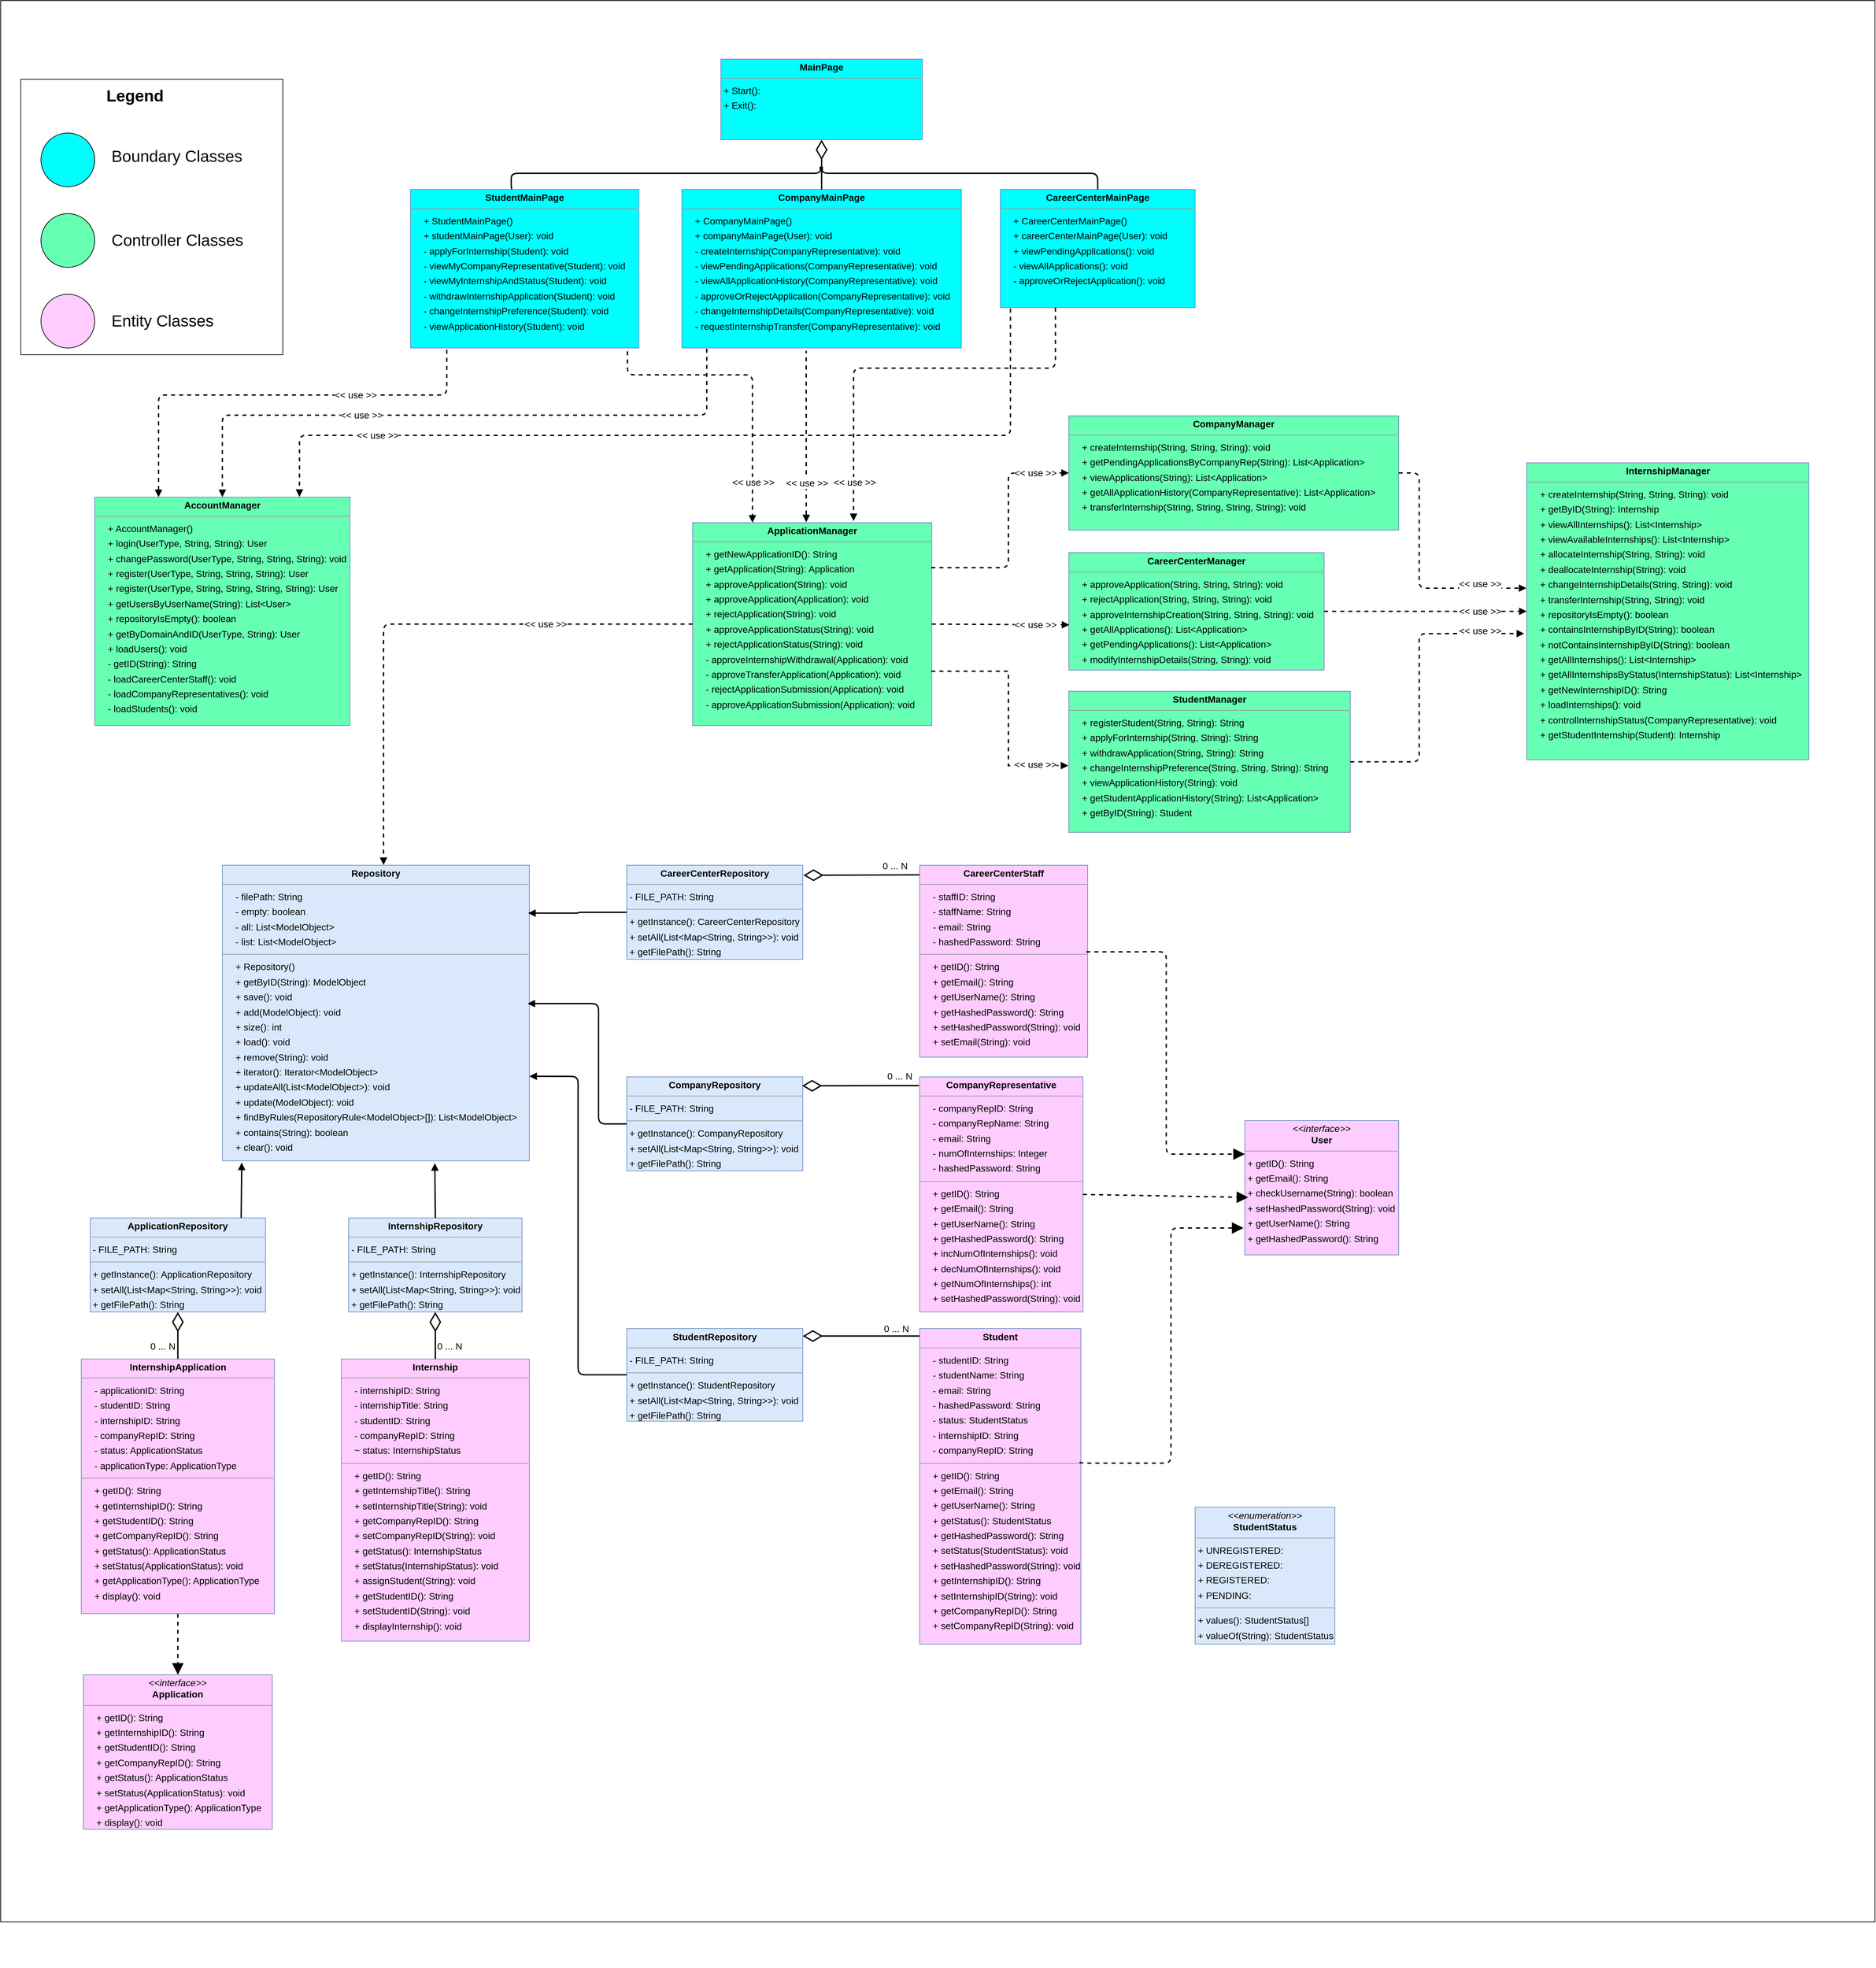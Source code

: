 <mxfile version="28.2.8">
  <diagram name="Main" id="ww2RyuomVsmWy-CsEN0s">
    <mxGraphModel dx="7538" dy="6544" grid="1" gridSize="10" guides="1" tooltips="1" connect="1" arrows="1" fold="1" page="1" pageScale="1" pageWidth="850" pageHeight="1100" math="0" shadow="0">
      <root>
        <mxCell id="0" />
        <mxCell id="1" parent="0" />
        <mxCell id="XM2jz9UsWkc8wkpPoHrw-82" value="" style="whiteSpace=wrap;html=1;" vertex="1" parent="1">
          <mxGeometry x="-670" y="-2227.16" width="2790" height="2860" as="geometry" />
        </mxCell>
        <mxCell id="XM2jz9UsWkc8wkpPoHrw-73" value="" style="group" vertex="1" connectable="0" parent="1">
          <mxGeometry x="-640" y="-2110" width="2700" height="2810" as="geometry" />
        </mxCell>
        <mxCell id="XM2jz9UsWkc8wkpPoHrw-74" value="" style="whiteSpace=wrap;html=1;" vertex="1" parent="XM2jz9UsWkc8wkpPoHrw-73">
          <mxGeometry width="390" height="410" as="geometry" />
        </mxCell>
        <mxCell id="XM2jz9UsWkc8wkpPoHrw-75" value="" style="ellipse;whiteSpace=wrap;html=1;fillColor=#00FFFF;" vertex="1" parent="XM2jz9UsWkc8wkpPoHrw-73">
          <mxGeometry x="30" y="80" width="80" height="80" as="geometry" />
        </mxCell>
        <mxCell id="XM2jz9UsWkc8wkpPoHrw-76" value="" style="ellipse;whiteSpace=wrap;html=1;fillColor=#66FFB3;" vertex="1" parent="XM2jz9UsWkc8wkpPoHrw-73">
          <mxGeometry x="30" y="200" width="80" height="80" as="geometry" />
        </mxCell>
        <mxCell id="XM2jz9UsWkc8wkpPoHrw-77" value="" style="ellipse;whiteSpace=wrap;html=1;fillColor=#FFCCFF;" vertex="1" parent="XM2jz9UsWkc8wkpPoHrw-73">
          <mxGeometry x="30" y="320" width="80" height="80" as="geometry" />
        </mxCell>
        <mxCell id="XM2jz9UsWkc8wkpPoHrw-78" value="&lt;b&gt;&lt;font style=&quot;font-size: 24px;&quot;&gt;Legend&lt;/font&gt;&lt;/b&gt;" style="text;html=1;whiteSpace=wrap;strokeColor=none;fillColor=none;align=center;verticalAlign=middle;rounded=0;" vertex="1" parent="XM2jz9UsWkc8wkpPoHrw-73">
          <mxGeometry x="140" y="10" width="60" height="30" as="geometry" />
        </mxCell>
        <mxCell id="XM2jz9UsWkc8wkpPoHrw-79" value="&lt;font style=&quot;font-size: 24px;&quot;&gt;Boundary Classes&lt;/font&gt;" style="text;html=1;whiteSpace=wrap;strokeColor=none;fillColor=none;align=left;verticalAlign=middle;rounded=0;" vertex="1" parent="XM2jz9UsWkc8wkpPoHrw-73">
          <mxGeometry x="133.25" y="100" width="286.75" height="30" as="geometry" />
        </mxCell>
        <mxCell id="XM2jz9UsWkc8wkpPoHrw-80" value="&lt;font style=&quot;font-size: 24px;&quot;&gt;Controller Classes&lt;/font&gt;" style="text;html=1;whiteSpace=wrap;strokeColor=none;fillColor=none;align=left;verticalAlign=middle;rounded=0;" vertex="1" parent="XM2jz9UsWkc8wkpPoHrw-73">
          <mxGeometry x="133.25" y="225" width="286.75" height="30" as="geometry" />
        </mxCell>
        <mxCell id="XM2jz9UsWkc8wkpPoHrw-81" value="&lt;font style=&quot;font-size: 24px;&quot;&gt;Entity Classes&lt;/font&gt;" style="text;html=1;whiteSpace=wrap;strokeColor=none;fillColor=none;align=left;verticalAlign=middle;rounded=0;" vertex="1" parent="XM2jz9UsWkc8wkpPoHrw-73">
          <mxGeometry x="133.25" y="345" width="286.75" height="30" as="geometry" />
        </mxCell>
        <mxCell id="XM2jz9UsWkc8wkpPoHrw-1" value="" style="endArrow=;endFill=0;endSize=24;html=1;rounded=1;edgeStyle=orthogonalEdgeStyle;strokeWidth=2;exitX=0.45;exitY=0.002;exitDx=0;exitDy=0;exitPerimeter=0;" edge="1" parent="1" source="XM2jz9UsWkc8wkpPoHrw-25">
          <mxGeometry width="160" relative="1" as="geometry">
            <mxPoint x="160" y="-2006" as="sourcePoint" />
            <mxPoint x="550" y="-1980" as="targetPoint" />
            <Array as="points">
              <mxPoint x="90" y="-1946" />
              <mxPoint x="90" y="-1970" />
              <mxPoint x="550" y="-1970" />
            </Array>
          </mxGeometry>
        </mxCell>
        <mxCell id="XM2jz9UsWkc8wkpPoHrw-2" value="&lt;p style=&quot;margin:0px;margin-top:4px;text-align:center;&quot;&gt;&lt;b&gt;Internship&lt;/b&gt;&lt;/p&gt;&lt;hr size=&quot;1&quot;&gt;&lt;p style=&quot;margin:0 0 0 4px;line-height:1.6;&quot;&gt;&amp;nbsp; &amp;nbsp; - internshipID: String&lt;/p&gt;&lt;p style=&quot;margin:0 0 0 4px;line-height:1.6;&quot;&gt;&amp;nbsp; &amp;nbsp; - internshipTitle: String&lt;/p&gt;&lt;p style=&quot;margin:0 0 0 4px;line-height:1.6;&quot;&gt;&amp;nbsp; &amp;nbsp; - studentID: String&lt;/p&gt;&lt;p style=&quot;margin:0 0 0 4px;line-height:1.6;&quot;&gt;&amp;nbsp; &amp;nbsp; - companyRepID: String&lt;/p&gt;&lt;p style=&quot;margin:0 0 0 4px;line-height:1.6;&quot;&gt;&amp;nbsp; &amp;nbsp; ~ status: InternshipStatus&lt;/p&gt;&lt;hr size=&quot;1&quot;&gt;&lt;p style=&quot;margin:0 0 0 4px;line-height:1.6;&quot;&gt;&amp;nbsp; &amp;nbsp; + getID(): String&lt;/p&gt;&lt;p style=&quot;margin:0 0 0 4px;line-height:1.6;&quot;&gt;&amp;nbsp; &amp;nbsp; + getInternshipTitle(): String&lt;/p&gt;&lt;p style=&quot;margin:0 0 0 4px;line-height:1.6;&quot;&gt;&amp;nbsp; &amp;nbsp; + setInternshipTitle(String): void&lt;/p&gt;&lt;p style=&quot;margin:0 0 0 4px;line-height:1.6;&quot;&gt;&amp;nbsp; &amp;nbsp; + getCompanyRepID(): String&lt;/p&gt;&lt;p style=&quot;margin:0 0 0 4px;line-height:1.6;&quot;&gt;&amp;nbsp; &amp;nbsp; + setCompanyRepID(String): void&lt;/p&gt;&lt;p style=&quot;margin:0 0 0 4px;line-height:1.6;&quot;&gt;&amp;nbsp; &amp;nbsp; + getStatus(): InternshipStatus&lt;/p&gt;&lt;p style=&quot;margin:0 0 0 4px;line-height:1.6;&quot;&gt;&amp;nbsp; &amp;nbsp; + setStatus(InternshipStatus): void&lt;/p&gt;&lt;p style=&quot;margin:0 0 0 4px;line-height:1.6;&quot;&gt;&amp;nbsp; &amp;nbsp; + assignStudent(String): void&lt;/p&gt;&lt;p style=&quot;margin:0 0 0 4px;line-height:1.6;&quot;&gt;&amp;nbsp; &amp;nbsp; + getStudentID(): String&lt;/p&gt;&lt;p style=&quot;margin:0 0 0 4px;line-height:1.6;&quot;&gt;&amp;nbsp; &amp;nbsp; + setStudentID(String): void&lt;/p&gt;&lt;p style=&quot;margin:0 0 0 4px;line-height:1.6;&quot;&gt;&amp;nbsp; &amp;nbsp; + displayInternship(): void&lt;/p&gt;" style="verticalAlign=top;align=left;overflow=fill;fontSize=14;fontFamily=Helvetica;html=1;rounded=0;shadow=0;comic=0;labelBackgroundColor=none;strokeWidth=1;fillColor=#FFCCFF;strokeColor=#6c8ebf;" vertex="1" parent="1">
          <mxGeometry x="-163" y="-205" width="280" height="420" as="geometry" />
        </mxCell>
        <mxCell id="XM2jz9UsWkc8wkpPoHrw-3" value="&lt;p style=&quot;margin:0px;margin-top:4px;text-align:center;&quot;&gt;&lt;i&gt;&amp;lt;&amp;lt;interface&amp;gt;&amp;gt;&lt;/i&gt;&lt;br&gt;&lt;b&gt;Application&lt;/b&gt;&lt;/p&gt;&lt;hr size=&quot;1&quot;&gt;&lt;p style=&quot;margin:0 0 0 4px;line-height:1.6;&quot;&gt;&amp;nbsp; &amp;nbsp; + getID(): String&lt;/p&gt;&lt;p style=&quot;margin:0 0 0 4px;line-height:1.6;&quot;&gt;&amp;nbsp; &amp;nbsp; + getInternshipID(): String&lt;/p&gt;&lt;p style=&quot;margin:0 0 0 4px;line-height:1.6;&quot;&gt;&amp;nbsp; &amp;nbsp; + getStudentID(): String&lt;/p&gt;&lt;p style=&quot;margin:0 0 0 4px;line-height:1.6;&quot;&gt;&amp;nbsp; &amp;nbsp; + getCompanyRepID(): String&lt;/p&gt;&lt;p style=&quot;margin:0 0 0 4px;line-height:1.6;&quot;&gt;&amp;nbsp; &amp;nbsp; + getStatus(): ApplicationStatus&lt;/p&gt;&lt;p style=&quot;margin:0 0 0 4px;line-height:1.6;&quot;&gt;&amp;nbsp; &amp;nbsp; + setStatus(ApplicationStatus): void&lt;/p&gt;&lt;p style=&quot;margin:0 0 0 4px;line-height:1.6;&quot;&gt;&amp;nbsp; &amp;nbsp; + getApplicationType(): ApplicationType&lt;/p&gt;&lt;p style=&quot;margin:0 0 0 4px;line-height:1.6;&quot;&gt;&amp;nbsp; &amp;nbsp; + display(): void&lt;/p&gt;" style="verticalAlign=top;align=left;overflow=fill;fontSize=14;fontFamily=Helvetica;html=1;rounded=0;shadow=0;comic=0;labelBackgroundColor=none;strokeWidth=1;fillColor=#FFCCFF;strokeColor=#6c8ebf;" vertex="1" parent="1">
          <mxGeometry x="-546.75" y="265" width="281" height="230" as="geometry" />
        </mxCell>
        <mxCell id="XM2jz9UsWkc8wkpPoHrw-4" value="&lt;p style=&quot;margin:0px;margin-top:4px;text-align:center;&quot;&gt;&lt;b&gt;Student&lt;/b&gt;&lt;/p&gt;&lt;hr size=&quot;1&quot;&gt;&lt;p style=&quot;margin:0 0 0 4px;line-height:1.6;&quot;&gt;&amp;nbsp; &amp;nbsp; - studentID: String&lt;/p&gt;&lt;p style=&quot;margin:0 0 0 4px;line-height:1.6;&quot;&gt;&amp;nbsp; &amp;nbsp; - studentName: String&lt;/p&gt;&lt;p style=&quot;margin:0 0 0 4px;line-height:1.6;&quot;&gt;&amp;nbsp; &amp;nbsp; - email: String&lt;/p&gt;&lt;p style=&quot;margin:0 0 0 4px;line-height:1.6;&quot;&gt;&amp;nbsp; &amp;nbsp; - hashedPassword: String&lt;/p&gt;&lt;p style=&quot;margin:0 0 0 4px;line-height:1.6;&quot;&gt;&amp;nbsp; &amp;nbsp; - status: StudentStatus&lt;/p&gt;&lt;p style=&quot;margin:0 0 0 4px;line-height:1.6;&quot;&gt;&amp;nbsp; &amp;nbsp; - internshipID: String&lt;/p&gt;&lt;p style=&quot;margin:0 0 0 4px;line-height:1.6;&quot;&gt;&amp;nbsp; &amp;nbsp; - companyRepID: String&lt;/p&gt;&lt;hr size=&quot;1&quot;&gt;&lt;p style=&quot;margin:0 0 0 4px;line-height:1.6;&quot;&gt;&amp;nbsp; &amp;nbsp; + getID(): String&lt;/p&gt;&lt;p style=&quot;margin:0 0 0 4px;line-height:1.6;&quot;&gt;&amp;nbsp; &amp;nbsp; + getEmail(): String&lt;/p&gt;&lt;p style=&quot;margin:0 0 0 4px;line-height:1.6;&quot;&gt;&amp;nbsp; &amp;nbsp; + getUserName(): String&lt;/p&gt;&lt;p style=&quot;margin:0 0 0 4px;line-height:1.6;&quot;&gt;&amp;nbsp; &amp;nbsp; + getStatus(): StudentStatus&lt;/p&gt;&lt;p style=&quot;margin:0 0 0 4px;line-height:1.6;&quot;&gt;&amp;nbsp; &amp;nbsp; + getHashedPassword(): String&lt;/p&gt;&lt;p style=&quot;margin:0 0 0 4px;line-height:1.6;&quot;&gt;&amp;nbsp; &amp;nbsp; + setStatus(StudentStatus): void&lt;/p&gt;&lt;p style=&quot;margin:0 0 0 4px;line-height:1.6;&quot;&gt;&amp;nbsp; &amp;nbsp; + setHashedPassword(String): void&lt;/p&gt;&lt;p style=&quot;margin:0 0 0 4px;line-height:1.6;&quot;&gt;&amp;nbsp; &amp;nbsp; + getInternshipID(): String&lt;/p&gt;&lt;p style=&quot;margin:0 0 0 4px;line-height:1.6;&quot;&gt;&amp;nbsp; &amp;nbsp; + setInternshipID(String): void&lt;/p&gt;&lt;p style=&quot;margin:0 0 0 4px;line-height:1.6;&quot;&gt;&amp;nbsp; &amp;nbsp; + getCompanyRepID(): String&lt;/p&gt;&lt;p style=&quot;margin:0 0 0 4px;line-height:1.6;&quot;&gt;&amp;nbsp; &amp;nbsp; + setCompanyRepID(String): void&lt;/p&gt;" style="verticalAlign=top;align=left;overflow=fill;fontSize=14;fontFamily=Helvetica;html=1;rounded=0;shadow=0;comic=0;labelBackgroundColor=none;strokeWidth=1;fillColor=#FFCCFF;strokeColor=#6c8ebf;" vertex="1" parent="1">
          <mxGeometry x="698" y="-250.5" width="240" height="470" as="geometry" />
        </mxCell>
        <mxCell id="XM2jz9UsWkc8wkpPoHrw-5" value="&lt;p style=&quot;margin:0px;margin-top:4px;text-align:center;&quot;&gt;&lt;i&gt;&amp;lt;&amp;lt;enumeration&amp;gt;&amp;gt;&lt;/i&gt;&lt;br/&gt;&lt;b&gt;StudentStatus&lt;/b&gt;&lt;/p&gt;&lt;hr size=&quot;1&quot;/&gt;&lt;p style=&quot;margin:0 0 0 4px;line-height:1.6;&quot;&gt;+ UNREGISTERED: &lt;br/&gt;+ DEREGISTERED: &lt;br/&gt;+ REGISTERED: &lt;br/&gt;+ PENDING: &lt;/p&gt;&lt;hr size=&quot;1&quot;/&gt;&lt;p style=&quot;margin:0 0 0 4px;line-height:1.6;&quot;&gt;+ values(): StudentStatus[]&lt;br/&gt;+ valueOf(String): StudentStatus&lt;/p&gt;" style="verticalAlign=top;align=left;overflow=fill;fontSize=14;fontFamily=Helvetica;html=1;rounded=0;shadow=0;comic=0;labelBackgroundColor=none;strokeWidth=1;fillColor=#dae8fc;strokeColor=#6c8ebf;" vertex="1" parent="1">
          <mxGeometry x="1108" y="15.5" width="208" height="204" as="geometry" />
        </mxCell>
        <mxCell id="XM2jz9UsWkc8wkpPoHrw-6" value="&lt;p style=&quot;margin:0px;margin-top:4px;text-align:center;&quot;&gt;&lt;b&gt;CompanyRepresentative&lt;/b&gt;&lt;/p&gt;&lt;hr size=&quot;1&quot;&gt;&lt;p style=&quot;margin:0 0 0 4px;line-height:1.6;&quot;&gt;&amp;nbsp; &amp;nbsp; - companyRepID: String&lt;/p&gt;&lt;p style=&quot;margin:0 0 0 4px;line-height:1.6;&quot;&gt;&amp;nbsp; &amp;nbsp; - companyRepName: String&lt;/p&gt;&lt;p style=&quot;margin:0 0 0 4px;line-height:1.6;&quot;&gt;&amp;nbsp; &amp;nbsp; - email: String&lt;/p&gt;&lt;p style=&quot;margin:0 0 0 4px;line-height:1.6;&quot;&gt;&amp;nbsp; &amp;nbsp; - numOfInternships: Integer&lt;/p&gt;&lt;p style=&quot;margin:0 0 0 4px;line-height:1.6;&quot;&gt;&amp;nbsp; &amp;nbsp; - hashedPassword: String&lt;/p&gt;&lt;hr size=&quot;1&quot;&gt;&lt;p style=&quot;margin:0 0 0 4px;line-height:1.6;&quot;&gt;&amp;nbsp; &amp;nbsp; + getID(): String&lt;/p&gt;&lt;p style=&quot;margin:0 0 0 4px;line-height:1.6;&quot;&gt;&amp;nbsp; &amp;nbsp; + getEmail(): String&lt;/p&gt;&lt;p style=&quot;margin:0 0 0 4px;line-height:1.6;&quot;&gt;&amp;nbsp; &amp;nbsp; + getUserName(): String&lt;/p&gt;&lt;p style=&quot;margin:0 0 0 4px;line-height:1.6;&quot;&gt;&amp;nbsp; &amp;nbsp; + getHashedPassword(): String&lt;/p&gt;&lt;p style=&quot;margin:0 0 0 4px;line-height:1.6;&quot;&gt;&amp;nbsp; &amp;nbsp; + incNumOfInternships(): void&lt;/p&gt;&lt;p style=&quot;margin:0 0 0 4px;line-height:1.6;&quot;&gt;&amp;nbsp; &amp;nbsp; + decNumOfInternships(): void&lt;/p&gt;&lt;p style=&quot;margin:0 0 0 4px;line-height:1.6;&quot;&gt;&amp;nbsp; &amp;nbsp; + getNumOfInternships(): int&lt;/p&gt;&lt;p style=&quot;margin:0 0 0 4px;line-height:1.6;&quot;&gt;&amp;nbsp; &amp;nbsp; + setHashedPassword(String): void&lt;/p&gt;" style="verticalAlign=top;align=left;overflow=fill;fontSize=14;fontFamily=Helvetica;html=1;rounded=0;shadow=0;comic=0;labelBackgroundColor=none;strokeWidth=1;fillColor=#FFCCFF;strokeColor=#6c8ebf;" vertex="1" parent="1">
          <mxGeometry x="698" y="-625" width="243" height="350" as="geometry" />
        </mxCell>
        <mxCell id="XM2jz9UsWkc8wkpPoHrw-7" value="&lt;p style=&quot;margin:0px;margin-top:4px;text-align:center;&quot;&gt;&lt;i&gt;&amp;lt;&amp;lt;interface&amp;gt;&amp;gt;&lt;/i&gt;&lt;br/&gt;&lt;b&gt;User&lt;/b&gt;&lt;/p&gt;&lt;hr size=&quot;1&quot;/&gt;&lt;p style=&quot;margin:0 0 0 4px;line-height:1.6;&quot;&gt;+ getID(): String&lt;br/&gt;+ getEmail(): String&lt;br/&gt;+ checkUsername(String): boolean&lt;br/&gt;+ setHashedPassword(String): void&lt;br/&gt;+ getUserName(): String&lt;br/&gt;+ getHashedPassword(): String&lt;/p&gt;" style="verticalAlign=top;align=left;overflow=fill;fontSize=14;fontFamily=Helvetica;html=1;rounded=0;shadow=0;comic=0;labelBackgroundColor=none;strokeWidth=1;fillColor=#FFCCFF;strokeColor=#6c8ebf;" vertex="1" parent="1">
          <mxGeometry x="1182" y="-560" width="229" height="200" as="geometry" />
        </mxCell>
        <mxCell id="XM2jz9UsWkc8wkpPoHrw-8" value="&lt;p style=&quot;margin:0px;margin-top:4px;text-align:center;&quot;&gt;&lt;span style=&quot;background-color: transparent; color: light-dark(rgb(0, 0, 0), rgb(255, 255, 255)); text-align: left;&quot;&gt;&lt;b&gt;InternshipRepository&lt;/b&gt;&lt;/span&gt;&lt;/p&gt;&lt;hr size=&quot;1&quot;&gt;&lt;p style=&quot;margin:0 0 0 4px;line-height:1.6;&quot;&gt;- FILE_PATH: String&lt;/p&gt;&lt;hr size=&quot;1&quot;&gt;&lt;p style=&quot;margin:0 0 0 4px;line-height:1.6;&quot;&gt;+ getInstance(): InternshipRepository&lt;br&gt;+ setAll(List&amp;lt;Map&amp;lt;String, String&amp;gt;&amp;gt;): void&lt;/p&gt;&lt;p style=&quot;margin:0 0 0 4px;line-height:1.6;&quot;&gt;+ getFilePath(): String&lt;/p&gt;" style="verticalAlign=top;align=left;overflow=fill;fontSize=14;fontFamily=Helvetica;html=1;rounded=0;shadow=0;comic=0;labelBackgroundColor=none;strokeWidth=1;fillColor=#dae8fc;strokeColor=#6c8ebf;" vertex="1" parent="1">
          <mxGeometry x="-152" y="-415" width="258" height="140" as="geometry" />
        </mxCell>
        <mxCell id="XM2jz9UsWkc8wkpPoHrw-9" value="" style="endArrow=diamondThin;endFill=0;endSize=24;html=1;rounded=0;entryX=0.5;entryY=1;entryDx=0;entryDy=0;exitX=0.5;exitY=0;exitDx=0;exitDy=0;strokeWidth=2;" edge="1" parent="1" source="XM2jz9UsWkc8wkpPoHrw-2" target="XM2jz9UsWkc8wkpPoHrw-8">
          <mxGeometry width="160" relative="1" as="geometry">
            <mxPoint x="742" y="177" as="sourcePoint" />
            <mxPoint x="902" y="177" as="targetPoint" />
          </mxGeometry>
        </mxCell>
        <mxCell id="XM2jz9UsWkc8wkpPoHrw-10" value="0 ... N" style="edgeLabel;html=1;align=center;verticalAlign=middle;resizable=0;points=[];fontSize=14;" connectable="0" vertex="1" parent="XM2jz9UsWkc8wkpPoHrw-9">
          <mxGeometry x="-0.932" y="-1" relative="1" as="geometry">
            <mxPoint x="20" y="-17" as="offset" />
          </mxGeometry>
        </mxCell>
        <mxCell id="XM2jz9UsWkc8wkpPoHrw-11" value="&lt;p style=&quot;margin:0px;margin-top:4px;text-align:center;&quot;&gt;&lt;b&gt;ApplicationRepository&lt;/b&gt;&lt;/p&gt;&lt;hr size=&quot;1&quot;&gt;&lt;p style=&quot;margin:0 0 0 4px;line-height:1.6;&quot;&gt;- FILE_PATH: String&lt;/p&gt;&lt;hr size=&quot;1&quot;&gt;&lt;p style=&quot;margin:0 0 0 4px;line-height:1.6;&quot;&gt;+ getInstance():&amp;nbsp;ApplicationRepository&lt;br&gt;+ setAll(List&amp;lt;Map&amp;lt;String, String&amp;gt;&amp;gt;): void&lt;/p&gt;&lt;p style=&quot;margin:0 0 0 4px;line-height:1.6;&quot;&gt;+ getFilePath(): String&lt;/p&gt;" style="verticalAlign=top;align=left;overflow=fill;fontSize=14;fontFamily=Helvetica;html=1;rounded=0;shadow=0;comic=0;labelBackgroundColor=none;strokeWidth=1;fillColor=#dae8fc;strokeColor=#6c8ebf;" vertex="1" parent="1">
          <mxGeometry x="-536.75" y="-415" width="261" height="140" as="geometry" />
        </mxCell>
        <mxCell id="XM2jz9UsWkc8wkpPoHrw-12" value="" style="endArrow=diamondThin;endFill=0;endSize=24;html=1;rounded=0;strokeWidth=2;exitX=0.5;exitY=0;exitDx=0;exitDy=0;entryX=0.5;entryY=1;entryDx=0;entryDy=0;" edge="1" parent="1" source="XM2jz9UsWkc8wkpPoHrw-64" target="XM2jz9UsWkc8wkpPoHrw-11">
          <mxGeometry width="160" relative="1" as="geometry">
            <mxPoint x="-186.75" y="-485" as="sourcePoint" />
            <mxPoint x="-391.25" y="-245" as="targetPoint" />
          </mxGeometry>
        </mxCell>
        <mxCell id="XM2jz9UsWkc8wkpPoHrw-13" value="0 ... N" style="edgeLabel;html=1;align=center;verticalAlign=middle;resizable=0;points=[];fontSize=14;" connectable="0" vertex="1" parent="XM2jz9UsWkc8wkpPoHrw-12">
          <mxGeometry x="-0.883" y="3" relative="1" as="geometry">
            <mxPoint x="-20" y="-15" as="offset" />
          </mxGeometry>
        </mxCell>
        <mxCell id="XM2jz9UsWkc8wkpPoHrw-14" value="&lt;p style=&quot;margin:0px;margin-top:4px;text-align:center;&quot;&gt;&lt;b&gt;CareerCenterRepository&lt;/b&gt;&lt;/p&gt;&lt;hr size=&quot;1&quot;&gt;&lt;p style=&quot;margin:0 0 0 4px;line-height:1.6;&quot;&gt;- FILE_PATH: String&lt;/p&gt;&lt;hr size=&quot;1&quot;&gt;&lt;p style=&quot;margin:0 0 0 4px;line-height:1.6;&quot;&gt;+ getInstance(): CareerCenterRepository&lt;br&gt;+ setAll(List&amp;lt;Map&amp;lt;String, String&amp;gt;&amp;gt;): void&lt;/p&gt;&lt;p style=&quot;margin:0 0 0 4px;line-height:1.6;&quot;&gt;+ getFilePath(): String&lt;/p&gt;" style="verticalAlign=top;align=left;overflow=fill;fontSize=14;fontFamily=Helvetica;html=1;rounded=0;shadow=0;comic=0;labelBackgroundColor=none;strokeWidth=1;fillColor=#dae8fc;strokeColor=#6c8ebf;" vertex="1" parent="1">
          <mxGeometry x="262" y="-940" width="262" height="140" as="geometry" />
        </mxCell>
        <mxCell id="XM2jz9UsWkc8wkpPoHrw-15" value="&lt;p style=&quot;margin:0px;margin-top:4px;text-align:center;&quot;&gt;&lt;b&gt;CompanyRepository&lt;/b&gt;&lt;/p&gt;&lt;hr size=&quot;1&quot;&gt;&lt;p style=&quot;margin:0 0 0 4px;line-height:1.6;&quot;&gt;- FILE_PATH: String&lt;/p&gt;&lt;hr size=&quot;1&quot;&gt;&lt;p style=&quot;margin:0 0 0 4px;line-height:1.6;&quot;&gt;+ getInstance(): CompanyRepository&lt;br&gt;+ setAll(List&amp;lt;Map&amp;lt;String, String&amp;gt;&amp;gt;): void&lt;br&gt;+ getFilePath(): String&lt;/p&gt;" style="verticalAlign=top;align=left;overflow=fill;fontSize=14;fontFamily=Helvetica;html=1;rounded=0;shadow=0;comic=0;labelBackgroundColor=none;strokeWidth=1;fillColor=#dae8fc;strokeColor=#6c8ebf;" vertex="1" parent="1">
          <mxGeometry x="262" y="-625" width="262" height="140" as="geometry" />
        </mxCell>
        <mxCell id="XM2jz9UsWkc8wkpPoHrw-16" value="&lt;p style=&quot;margin:0px;margin-top:4px;text-align:center;&quot;&gt;&lt;b&gt;StudentRepository&lt;/b&gt;&lt;/p&gt;&lt;hr size=&quot;1&quot;&gt;&lt;p style=&quot;margin:0 0 0 4px;line-height:1.6;&quot;&gt;- FILE_PATH: String&lt;/p&gt;&lt;hr size=&quot;1&quot;&gt;&lt;p style=&quot;margin:0 0 0 4px;line-height:1.6;&quot;&gt;+ getInstance(): StudentRepository&lt;/p&gt;&lt;p style=&quot;margin:0 0 0 4px;line-height:1.6;&quot;&gt;+ setAll(List&amp;lt;Map&amp;lt;String, String&amp;gt;&amp;gt;): void&lt;br&gt;+ getFilePath(): String&lt;/p&gt;" style="verticalAlign=top;align=left;overflow=fill;fontSize=14;fontFamily=Helvetica;html=1;rounded=0;shadow=0;comic=0;labelBackgroundColor=none;strokeWidth=1;fillColor=#dae8fc;strokeColor=#6c8ebf;" vertex="1" parent="1">
          <mxGeometry x="262" y="-250.5" width="262" height="138" as="geometry" />
        </mxCell>
        <mxCell id="XM2jz9UsWkc8wkpPoHrw-17" value="" style="endArrow=diamondThin;endFill=0;endSize=24;html=1;rounded=1;entryX=1.004;entryY=0.106;entryDx=0;entryDy=0;exitX=-0.002;exitY=0.05;exitDx=0;exitDy=0;strokeWidth=2;entryPerimeter=0;exitPerimeter=0;" edge="1" parent="1" source="XM2jz9UsWkc8wkpPoHrw-39" target="XM2jz9UsWkc8wkpPoHrw-14">
          <mxGeometry width="160" relative="1" as="geometry">
            <mxPoint x="1059" y="-79" as="sourcePoint" />
            <mxPoint x="1262" y="-320" as="targetPoint" />
          </mxGeometry>
        </mxCell>
        <mxCell id="XM2jz9UsWkc8wkpPoHrw-18" value="0 ... N" style="edgeLabel;html=1;align=center;verticalAlign=middle;resizable=0;points=[];fontSize=14;" connectable="0" vertex="1" parent="XM2jz9UsWkc8wkpPoHrw-17">
          <mxGeometry x="-0.968" relative="1" as="geometry">
            <mxPoint x="-34" y="-14" as="offset" />
          </mxGeometry>
        </mxCell>
        <mxCell id="XM2jz9UsWkc8wkpPoHrw-19" value="" style="endArrow=diamondThin;endFill=0;endSize=24;html=1;rounded=1;entryX=0.996;entryY=0.095;entryDx=0;entryDy=0;strokeWidth=2;entryPerimeter=0;exitX=-0.005;exitY=0.037;exitDx=0;exitDy=0;exitPerimeter=0;" edge="1" parent="1" source="XM2jz9UsWkc8wkpPoHrw-6" target="XM2jz9UsWkc8wkpPoHrw-15">
          <mxGeometry width="160" relative="1" as="geometry">
            <mxPoint x="638.5" y="-615" as="sourcePoint" />
            <mxPoint x="772" y="-93" as="targetPoint" />
          </mxGeometry>
        </mxCell>
        <mxCell id="XM2jz9UsWkc8wkpPoHrw-20" value="0 ... N" style="edgeLabel;html=1;align=center;verticalAlign=middle;resizable=0;points=[];fontSize=14;" connectable="0" vertex="1" parent="XM2jz9UsWkc8wkpPoHrw-19">
          <mxGeometry x="-0.962" relative="1" as="geometry">
            <mxPoint x="-26" y="-14" as="offset" />
          </mxGeometry>
        </mxCell>
        <mxCell id="XM2jz9UsWkc8wkpPoHrw-21" value="" style="endArrow=diamondThin;endFill=0;endSize=24;html=1;rounded=1;strokeWidth=2;exitX=-0.001;exitY=0.024;exitDx=0;exitDy=0;exitPerimeter=0;entryX=1;entryY=0.082;entryDx=0;entryDy=0;entryPerimeter=0;" edge="1" parent="1" source="XM2jz9UsWkc8wkpPoHrw-4" target="XM2jz9UsWkc8wkpPoHrw-16">
          <mxGeometry width="160" relative="1" as="geometry">
            <mxPoint x="688.5" y="-240.5" as="sourcePoint" />
            <mxPoint x="528.5" y="-236.5" as="targetPoint" />
          </mxGeometry>
        </mxCell>
        <mxCell id="XM2jz9UsWkc8wkpPoHrw-22" value="0 ... N" style="edgeLabel;html=1;align=center;verticalAlign=middle;resizable=0;points=[];fontSize=14;" connectable="0" vertex="1" parent="XM2jz9UsWkc8wkpPoHrw-21">
          <mxGeometry x="-0.829" y="-1" relative="1" as="geometry">
            <mxPoint x="-20" y="-10" as="offset" />
          </mxGeometry>
        </mxCell>
        <mxCell id="XM2jz9UsWkc8wkpPoHrw-23" value="&lt;p style=&quot;margin:0px;margin-top:4px;text-align:center;&quot;&gt;&lt;b&gt;Repository&lt;/b&gt;&lt;/p&gt;&lt;hr size=&quot;1&quot;&gt;&lt;p style=&quot;margin:0 0 0 4px;line-height:1.6;&quot;&gt;&amp;nbsp; &amp;nbsp; - filePath: String&lt;/p&gt;&lt;p style=&quot;margin:0 0 0 4px;line-height:1.6;&quot;&gt;&amp;nbsp; &amp;nbsp; - empty: boolean&lt;/p&gt;&lt;p style=&quot;margin:0 0 0 4px;line-height:1.6;&quot;&gt;&amp;nbsp; &amp;nbsp; - all: List&amp;lt;ModelObject&amp;gt;&lt;/p&gt;&lt;p style=&quot;margin:0 0 0 4px;line-height:1.6;&quot;&gt;&amp;nbsp; &amp;nbsp; - list: List&amp;lt;ModelObject&amp;gt;&lt;/p&gt;&lt;hr size=&quot;1&quot;&gt;&lt;p style=&quot;margin:0 0 0 4px;line-height:1.6;&quot;&gt;&amp;nbsp; &amp;nbsp; + Repository()&lt;/p&gt;&lt;p style=&quot;margin:0 0 0 4px;line-height:1.6;&quot;&gt;&amp;nbsp; &amp;nbsp; + getByID(String): ModelObject&lt;/p&gt;&lt;p style=&quot;margin:0 0 0 4px;line-height:1.6;&quot;&gt;&amp;nbsp; &amp;nbsp; + save(): void&lt;/p&gt;&lt;p style=&quot;margin:0 0 0 4px;line-height:1.6;&quot;&gt;&amp;nbsp; &amp;nbsp; + add(ModelObject): void&lt;/p&gt;&lt;p style=&quot;margin:0 0 0 4px;line-height:1.6;&quot;&gt;&amp;nbsp; &amp;nbsp; + size(): int&lt;/p&gt;&lt;p style=&quot;margin:0 0 0 4px;line-height:1.6;&quot;&gt;&amp;nbsp; &amp;nbsp; + load(): void&lt;/p&gt;&lt;p style=&quot;margin:0 0 0 4px;line-height:1.6;&quot;&gt;&amp;nbsp; &amp;nbsp; + remove(String): void&lt;/p&gt;&lt;p style=&quot;margin:0 0 0 4px;line-height:1.6;&quot;&gt;&amp;nbsp; &amp;nbsp; + iterator(): Iterator&amp;lt;ModelObject&amp;gt;&lt;/p&gt;&lt;p style=&quot;margin:0 0 0 4px;line-height:1.6;&quot;&gt;&amp;nbsp; &amp;nbsp; + updateAll(List&amp;lt;ModelObject&amp;gt;): void&lt;/p&gt;&lt;p style=&quot;margin:0 0 0 4px;line-height:1.6;&quot;&gt;&amp;nbsp; &amp;nbsp; + update(ModelObject): void&lt;/p&gt;&lt;p style=&quot;margin:0 0 0 4px;line-height:1.6;&quot;&gt;&amp;nbsp; &amp;nbsp; + findByRules(RepositoryRule&amp;lt;ModelObject&amp;gt;[]): List&amp;lt;ModelObject&amp;gt;&lt;/p&gt;&lt;p style=&quot;margin:0 0 0 4px;line-height:1.6;&quot;&gt;&amp;nbsp; &amp;nbsp; + contains(String): boolean&lt;/p&gt;&lt;p style=&quot;margin:0 0 0 4px;line-height:1.6;&quot;&gt;&amp;nbsp; &amp;nbsp; + clear(): void&lt;/p&gt;" style="verticalAlign=top;align=left;overflow=fill;fontSize=14;fontFamily=Helvetica;html=1;rounded=0;shadow=0;comic=0;labelBackgroundColor=none;strokeWidth=1;fillColor=#dae8fc;strokeColor=#6c8ebf;" vertex="1" parent="1">
          <mxGeometry x="-340" y="-940" width="457" height="440" as="geometry" />
        </mxCell>
        <mxCell id="XM2jz9UsWkc8wkpPoHrw-24" value="&lt;p style=&quot;margin:0px;margin-top:4px;text-align:center;&quot;&gt;&lt;b&gt;CareerCenterMainPage&lt;/b&gt;&lt;/p&gt;&lt;hr size=&quot;1&quot;&gt;&lt;p style=&quot;margin:0 0 0 4px;line-height:1.6;&quot;&gt;&amp;nbsp; &amp;nbsp; + CareerCenterMainPage()&lt;/p&gt;&lt;p style=&quot;margin:0 0 0 4px;line-height:1.6;&quot;&gt;&amp;nbsp; &amp;nbsp; + careerCenterMainPage(User): void&lt;/p&gt;&lt;p style=&quot;margin:0 0 0 4px;line-height:1.6;&quot;&gt;&amp;nbsp; &amp;nbsp; + viewPendingApplications(): void&lt;/p&gt;&lt;p style=&quot;margin:0 0 0 4px;line-height:1.6;&quot;&gt;&amp;nbsp; &amp;nbsp; - viewAllApplications(): void&lt;/p&gt;&lt;p style=&quot;margin:0 0 0 4px;line-height:1.6;&quot;&gt;&amp;nbsp; &amp;nbsp; - approveOrRejectApplication(): void&lt;/p&gt;" style="verticalAlign=top;align=left;overflow=fill;fontSize=14;fontFamily=Helvetica;html=1;rounded=0;shadow=0;comic=0;labelBackgroundColor=none;strokeWidth=1;fillColor=#00FFFF;strokeColor=#6c8ebf;" vertex="1" parent="1">
          <mxGeometry x="818" y="-1946" width="290" height="176" as="geometry" />
        </mxCell>
        <mxCell id="XM2jz9UsWkc8wkpPoHrw-25" value="&lt;p style=&quot;margin:0px;margin-top:4px;text-align:center;&quot;&gt;&lt;b&gt;StudentMainPage&lt;/b&gt;&lt;/p&gt;&lt;hr size=&quot;1&quot;&gt;&lt;p style=&quot;margin:0 0 0 4px;line-height:1.6;&quot;&gt;&lt;/p&gt;&lt;p style=&quot;margin:0 0 0 4px;line-height:1.6;&quot;&gt;&amp;nbsp; &amp;nbsp;&lt;span style=&quot;background-color: transparent; color: light-dark(rgb(0, 0, 0), rgb(255, 255, 255));&quot;&gt;&amp;nbsp;&lt;/span&gt;&lt;span style=&quot;background-color: transparent; color: light-dark(rgb(0, 0, 0), rgb(255, 255, 255));&quot;&gt;+ StudentMainPage()&lt;/span&gt;&lt;/p&gt;&lt;p style=&quot;margin:0 0 0 4px;line-height:1.6;&quot;&gt;&amp;nbsp; &amp;nbsp; + studentMainPage(User): void&lt;/p&gt;&lt;p style=&quot;margin:0 0 0 4px;line-height:1.6;&quot;&gt;&amp;nbsp; &amp;nbsp; - applyForInternship(Student): void&lt;/p&gt;&lt;p style=&quot;margin:0 0 0 4px;line-height:1.6;&quot;&gt;&amp;nbsp; &amp;nbsp; - viewMyCompanyRepresentative(Student): void&lt;/p&gt;&lt;p style=&quot;margin:0 0 0 4px;line-height:1.6;&quot;&gt;&amp;nbsp; &amp;nbsp; - viewMyInternshipAndStatus(Student): void&lt;/p&gt;&lt;p style=&quot;margin:0 0 0 4px;line-height:1.6;&quot;&gt;&amp;nbsp; &amp;nbsp; - withdrawInternshipApplication(Student): void&lt;/p&gt;&lt;p style=&quot;margin:0 0 0 4px;line-height:1.6;&quot;&gt;&amp;nbsp; &amp;nbsp; - changeInternshipPreference(Student): void&lt;/p&gt;&lt;p style=&quot;margin:0 0 0 4px;line-height:1.6;&quot;&gt;&amp;nbsp; &amp;nbsp; - viewApplicationHistory(Student): void&lt;/p&gt;" style="verticalAlign=top;align=left;overflow=fill;fontSize=14;fontFamily=Helvetica;html=1;rounded=0;shadow=0;comic=0;labelBackgroundColor=none;strokeWidth=1;fillColor=#00FFFF;strokeColor=#6c8ebf;" vertex="1" parent="1">
          <mxGeometry x="-60" y="-1946" width="340" height="236" as="geometry" />
        </mxCell>
        <mxCell id="XM2jz9UsWkc8wkpPoHrw-26" value="&lt;p style=&quot;margin:0px;margin-top:4px;text-align:center;&quot;&gt;&lt;b&gt;CompanyMainPage&lt;/b&gt;&lt;/p&gt;&lt;hr size=&quot;1&quot;&gt;&lt;p style=&quot;margin:0 0 0 4px;line-height:1.6;&quot;&gt;&amp;nbsp; &amp;nbsp; + CompanyMainPage()&lt;/p&gt;&lt;p style=&quot;margin:0 0 0 4px;line-height:1.6;&quot;&gt;&amp;nbsp; &amp;nbsp; + companyMainPage(User): void&lt;/p&gt;&lt;p style=&quot;margin:0 0 0 4px;line-height:1.6;&quot;&gt;&amp;nbsp; &amp;nbsp; - createInternship(CompanyRepresentative): void&lt;/p&gt;&lt;p style=&quot;margin:0 0 0 4px;line-height:1.6;&quot;&gt;&amp;nbsp; &amp;nbsp; - viewPendingApplications(CompanyRepresentative): void&lt;/p&gt;&lt;p style=&quot;margin:0 0 0 4px;line-height:1.6;&quot;&gt;&amp;nbsp; &amp;nbsp; - viewAllApplicationHistory(CompanyRepresentative): void&lt;/p&gt;&lt;p style=&quot;margin:0 0 0 4px;line-height:1.6;&quot;&gt;&amp;nbsp; &amp;nbsp; - approveOrRejectApplication(CompanyRepresentative): void&lt;/p&gt;&lt;p style=&quot;margin:0 0 0 4px;line-height:1.6;&quot;&gt;&amp;nbsp; &amp;nbsp; - changeInternshipDetails(CompanyRepresentative): void&lt;/p&gt;&lt;p style=&quot;margin:0 0 0 4px;line-height:1.6;&quot;&gt;&amp;nbsp; &amp;nbsp; - requestInternshipTransfer(CompanyRepresentative): void&lt;/p&gt;" style="verticalAlign=top;align=left;overflow=fill;fontSize=14;fontFamily=Helvetica;html=1;rounded=0;shadow=0;comic=0;labelBackgroundColor=none;strokeWidth=1;fillColor=#00FFFF;strokeColor=#6c8ebf;" vertex="1" parent="1">
          <mxGeometry x="344" y="-1946" width="416" height="236" as="geometry" />
        </mxCell>
        <mxCell id="XM2jz9UsWkc8wkpPoHrw-27" value="&lt;p style=&quot;margin:0px;margin-top:4px;text-align:center;&quot;&gt;&lt;b&gt;InternshipManager&lt;/b&gt;&lt;/p&gt;&lt;hr size=&quot;1&quot;&gt;&lt;p style=&quot;margin:0 0 0 4px;line-height:1.6;&quot;&gt;&amp;nbsp; &amp;nbsp; + createInternship(String, String, String): void&lt;/p&gt;&lt;p style=&quot;margin:0 0 0 4px;line-height:1.6;&quot;&gt;&amp;nbsp; &amp;nbsp; + getByID(String): Internship&lt;/p&gt;&lt;p style=&quot;margin:0 0 0 4px;line-height:1.6;&quot;&gt;&amp;nbsp; &amp;nbsp; + viewAllInternships(): List&amp;lt;Internship&amp;gt;&lt;/p&gt;&lt;p style=&quot;margin:0 0 0 4px;line-height:1.6;&quot;&gt;&amp;nbsp; &amp;nbsp; + viewAvailableInternships(): List&amp;lt;Internship&amp;gt;&lt;/p&gt;&lt;p style=&quot;margin:0 0 0 4px;line-height:1.6;&quot;&gt;&amp;nbsp; &amp;nbsp; + allocateInternship(String, String): void&lt;/p&gt;&lt;p style=&quot;margin:0 0 0 4px;line-height:1.6;&quot;&gt;&amp;nbsp; &amp;nbsp; + deallocateInternship(String): void&lt;/p&gt;&lt;p style=&quot;margin:0 0 0 4px;line-height:1.6;&quot;&gt;&amp;nbsp; &amp;nbsp; + changeInternshipDetails(String, String): void&lt;/p&gt;&lt;p style=&quot;margin:0 0 0 4px;line-height:1.6;&quot;&gt;&amp;nbsp; &amp;nbsp; + transferInternship(String, String): void&lt;/p&gt;&lt;p style=&quot;margin:0 0 0 4px;line-height:1.6;&quot;&gt;&amp;nbsp; &amp;nbsp; + repositoryIsEmpty(): boolean&lt;/p&gt;&lt;p style=&quot;margin:0 0 0 4px;line-height:1.6;&quot;&gt;&amp;nbsp; &amp;nbsp; + containsInternshipByID(String): boolean&lt;/p&gt;&lt;p style=&quot;margin:0 0 0 4px;line-height:1.6;&quot;&gt;&amp;nbsp; &amp;nbsp; + notContainsInternshipByID(String): boolean&lt;/p&gt;&lt;p style=&quot;margin:0 0 0 4px;line-height:1.6;&quot;&gt;&amp;nbsp; &amp;nbsp; + getAllInternships(): List&amp;lt;Internship&amp;gt;&lt;/p&gt;&lt;p style=&quot;margin:0 0 0 4px;line-height:1.6;&quot;&gt;&amp;nbsp; &amp;nbsp; + getAllInternshipsByStatus(InternshipStatus): List&amp;lt;Internship&amp;gt;&lt;/p&gt;&lt;p style=&quot;margin:0 0 0 4px;line-height:1.6;&quot;&gt;&amp;nbsp; &amp;nbsp; + getNewInternshipID(): String&lt;/p&gt;&lt;p style=&quot;margin:0 0 0 4px;line-height:1.6;&quot;&gt;&amp;nbsp; &amp;nbsp; + loadInternships(): void&lt;/p&gt;&lt;p style=&quot;margin:0 0 0 4px;line-height:1.6;&quot;&gt;&amp;nbsp; &amp;nbsp; + controlInternshipStatus(CompanyRepresentative): void&lt;/p&gt;&lt;p style=&quot;margin:0 0 0 4px;line-height:1.6;&quot;&gt;&amp;nbsp; &amp;nbsp; + getStudentInternship(Student): Internship&lt;/p&gt;" style="verticalAlign=top;align=left;overflow=fill;fontSize=14;fontFamily=Helvetica;html=1;rounded=0;shadow=0;comic=0;labelBackgroundColor=none;strokeWidth=1;fillColor=#66FFB3;strokeColor=#6c8ebf;" vertex="1" parent="1">
          <mxGeometry x="1601.5" y="-1539" width="420" height="442" as="geometry" />
        </mxCell>
        <mxCell id="XM2jz9UsWkc8wkpPoHrw-28" value="&lt;p style=&quot;margin:0px;margin-top:4px;text-align:center;&quot;&gt;&lt;b&gt;AccountManager&lt;/b&gt;&lt;/p&gt;&lt;hr size=&quot;1&quot;&gt;&lt;p style=&quot;margin:0 0 0 4px;line-height:1.6;&quot;&gt;&amp;nbsp; &amp;nbsp; + AccountManager()&lt;/p&gt;&lt;p style=&quot;margin:0 0 0 4px;line-height:1.6;&quot;&gt;&amp;nbsp; &amp;nbsp; + login(UserType, String, String): User&lt;/p&gt;&lt;p style=&quot;margin:0 0 0 4px;line-height:1.6;&quot;&gt;&amp;nbsp; &amp;nbsp; + changePassword(UserType, String, String, String): void&lt;/p&gt;&lt;p style=&quot;margin:0 0 0 4px;line-height:1.6;&quot;&gt;&amp;nbsp; &amp;nbsp; + register(UserType, String, String, String): User&lt;/p&gt;&lt;p style=&quot;margin:0 0 0 4px;line-height:1.6;&quot;&gt;&amp;nbsp; &amp;nbsp; + register(UserType, String, String, String, String): User&lt;/p&gt;&lt;p style=&quot;margin:0 0 0 4px;line-height:1.6;&quot;&gt;&amp;nbsp; &amp;nbsp; + getUsersByUserName(String): List&amp;lt;User&amp;gt;&lt;/p&gt;&lt;p style=&quot;margin:0 0 0 4px;line-height:1.6;&quot;&gt;&amp;nbsp; &amp;nbsp; + repositoryIsEmpty(): boolean&lt;/p&gt;&lt;p style=&quot;margin:0 0 0 4px;line-height:1.6;&quot;&gt;&amp;nbsp; &amp;nbsp; + getByDomainAndID(UserType, String): User&lt;/p&gt;&lt;p style=&quot;margin:0 0 0 4px;line-height:1.6;&quot;&gt;&amp;nbsp; &amp;nbsp; + loadUsers(): void&lt;/p&gt;&lt;p style=&quot;margin:0 0 0 4px;line-height:1.6;&quot;&gt;&amp;nbsp; &amp;nbsp; - getID(String): String&lt;/p&gt;&lt;p style=&quot;margin:0 0 0 4px;line-height:1.6;&quot;&gt;&amp;nbsp; &amp;nbsp; - loadCareerCenterStaff(): void&lt;/p&gt;&lt;p style=&quot;margin:0 0 0 4px;line-height:1.6;&quot;&gt;&amp;nbsp; &amp;nbsp; - loadCompanyRepresentatives(): void&lt;/p&gt;&lt;p style=&quot;margin:0 0 0 4px;line-height:1.6;&quot;&gt;&amp;nbsp; &amp;nbsp; - loadStudents(): void&lt;/p&gt;" style="verticalAlign=top;align=left;overflow=fill;fontSize=14;fontFamily=Helvetica;html=1;rounded=0;shadow=0;comic=0;labelBackgroundColor=none;strokeWidth=1;fillColor=#66FFB3;strokeColor=#6c8ebf;" vertex="1" parent="1">
          <mxGeometry x="-530" y="-1488" width="380" height="340" as="geometry" />
        </mxCell>
        <mxCell id="XM2jz9UsWkc8wkpPoHrw-29" value="&lt;p style=&quot;margin:0px;margin-top:4px;text-align:center;&quot;&gt;&lt;b&gt;CareerCenterManager&lt;/b&gt;&lt;/p&gt;&lt;hr size=&quot;1&quot;&gt;&lt;p style=&quot;margin:0 0 0 4px;line-height:1.6;&quot;&gt;&amp;nbsp; &amp;nbsp; + approveApplication(String, String, String): void&lt;/p&gt;&lt;p style=&quot;margin:0 0 0 4px;line-height:1.6;&quot;&gt;&amp;nbsp; &amp;nbsp; + rejectApplication(String, String, String): void&lt;/p&gt;&lt;p style=&quot;margin:0 0 0 4px;line-height:1.6;&quot;&gt;&amp;nbsp; &amp;nbsp; + approveInternshipCreation(String, String, String): void&lt;/p&gt;&lt;p style=&quot;margin:0 0 0 4px;line-height:1.6;&quot;&gt;&amp;nbsp; &amp;nbsp; + getAllApplications(): List&amp;lt;Application&amp;gt;&lt;/p&gt;&lt;p style=&quot;margin:0 0 0 4px;line-height:1.6;&quot;&gt;&amp;nbsp; &amp;nbsp; + getPendingApplications(): List&amp;lt;Application&amp;gt;&lt;/p&gt;&lt;p style=&quot;margin:0 0 0 4px;line-height:1.6;&quot;&gt;&amp;nbsp; &amp;nbsp; + modifyInternshipDetails(String, String): void&lt;/p&gt;" style="verticalAlign=top;align=left;overflow=fill;fontSize=14;fontFamily=Helvetica;html=1;rounded=0;shadow=0;comic=0;labelBackgroundColor=none;strokeWidth=1;fillColor=#66FFB3;strokeColor=#6c8ebf;" vertex="1" parent="1">
          <mxGeometry x="920" y="-1405.5" width="380" height="175" as="geometry" />
        </mxCell>
        <mxCell id="XM2jz9UsWkc8wkpPoHrw-30" value="&lt;p style=&quot;margin:0px;margin-top:4px;text-align:center;&quot;&gt;&lt;b&gt;ApplicationManager&lt;/b&gt;&lt;/p&gt;&lt;hr size=&quot;1&quot;&gt;&lt;p style=&quot;margin:0 0 0 4px;line-height:1.6;&quot;&gt;&amp;nbsp; &amp;nbsp; + getNewApplicationID(): String&lt;/p&gt;&lt;p style=&quot;margin:0 0 0 4px;line-height:1.6;&quot;&gt;&amp;nbsp; &amp;nbsp; + getApplication(String): Application&lt;/p&gt;&lt;p style=&quot;margin:0 0 0 4px;line-height:1.6;&quot;&gt;&amp;nbsp; &amp;nbsp; + approveApplication(String): void&lt;/p&gt;&lt;p style=&quot;margin:0 0 0 4px;line-height:1.6;&quot;&gt;&amp;nbsp; &amp;nbsp; + approveApplication(Application): void&lt;/p&gt;&lt;p style=&quot;margin:0 0 0 4px;line-height:1.6;&quot;&gt;&amp;nbsp; &amp;nbsp; + rejectApplication(String): void&lt;/p&gt;&lt;p style=&quot;margin:0 0 0 4px;line-height:1.6;&quot;&gt;&amp;nbsp; &amp;nbsp; + approveApplicationStatus(String): void&lt;/p&gt;&lt;p style=&quot;margin:0 0 0 4px;line-height:1.6;&quot;&gt;&amp;nbsp; &amp;nbsp; + rejectApplicationStatus(String): void&lt;/p&gt;&lt;p style=&quot;margin:0 0 0 4px;line-height:1.6;&quot;&gt;&amp;nbsp; &amp;nbsp; - approveInternshipWithdrawal(Application): void&lt;/p&gt;&lt;p style=&quot;margin:0 0 0 4px;line-height:1.6;&quot;&gt;&amp;nbsp; &amp;nbsp; - approveTransferApplication(Application): void&lt;/p&gt;&lt;p style=&quot;margin:0 0 0 4px;line-height:1.6;&quot;&gt;&amp;nbsp; &amp;nbsp; - rejectApplicationSubmission(Application): void&lt;/p&gt;&lt;p style=&quot;margin:0 0 0 4px;line-height:1.6;&quot;&gt;&amp;nbsp; &amp;nbsp; - approveApplicationSubmission(Application): void&lt;/p&gt;" style="verticalAlign=top;align=left;overflow=fill;fontSize=14;fontFamily=Helvetica;html=1;rounded=0;shadow=0;comic=0;labelBackgroundColor=none;strokeWidth=1;fillColor=#66FFB3;strokeColor=#6c8ebf;" vertex="1" parent="1">
          <mxGeometry x="360" y="-1450" width="356" height="302" as="geometry" />
        </mxCell>
        <mxCell id="XM2jz9UsWkc8wkpPoHrw-31" value="&lt;p style=&quot;margin:0px;margin-top:4px;text-align:center;&quot;&gt;&lt;b&gt;StudentManager&lt;/b&gt;&lt;/p&gt;&lt;hr size=&quot;1&quot;&gt;&lt;p style=&quot;margin:0 0 0 4px;line-height:1.6;&quot;&gt;&amp;nbsp; &amp;nbsp; + registerStudent(String, String): String&lt;/p&gt;&lt;p style=&quot;margin:0 0 0 4px;line-height:1.6;&quot;&gt;&amp;nbsp; &amp;nbsp; + applyForInternship(String, String): String&lt;/p&gt;&lt;p style=&quot;margin:0 0 0 4px;line-height:1.6;&quot;&gt;&amp;nbsp; &amp;nbsp; + withdrawApplication(String, String): String&lt;/p&gt;&lt;p style=&quot;margin:0 0 0 4px;line-height:1.6;&quot;&gt;&amp;nbsp; &amp;nbsp; + changeInternshipPreference(String, String, String): String&lt;/p&gt;&lt;p style=&quot;margin:0 0 0 4px;line-height:1.6;&quot;&gt;&amp;nbsp; &amp;nbsp; + viewApplicationHistory(String): void&lt;/p&gt;&lt;p style=&quot;margin:0 0 0 4px;line-height:1.6;&quot;&gt;&amp;nbsp; &amp;nbsp; + getStudentApplicationHistory(String): List&amp;lt;Application&amp;gt;&lt;/p&gt;&lt;p style=&quot;margin:0 0 0 4px;line-height:1.6;&quot;&gt;&amp;nbsp; &amp;nbsp; + getByID(String): Student&lt;/p&gt;" style="verticalAlign=top;align=left;overflow=fill;fontSize=14;fontFamily=Helvetica;html=1;rounded=0;shadow=0;comic=0;labelBackgroundColor=none;strokeWidth=1;fillColor=#66FFB3;strokeColor=#6c8ebf;" vertex="1" parent="1">
          <mxGeometry x="920" y="-1199" width="419" height="210" as="geometry" />
        </mxCell>
        <mxCell id="XM2jz9UsWkc8wkpPoHrw-32" value="&lt;p style=&quot;margin:0px;margin-top:4px;text-align:center;&quot;&gt;&lt;b&gt;CompanyManager&lt;/b&gt;&lt;/p&gt;&lt;hr size=&quot;1&quot;&gt;&lt;p style=&quot;margin:0 0 0 4px;line-height:1.6;&quot;&gt;&amp;nbsp; &amp;nbsp; + createInternship(String, String, String): void&lt;/p&gt;&lt;p style=&quot;margin:0 0 0 4px;line-height:1.6;&quot;&gt;&amp;nbsp; &amp;nbsp; + getPendingApplicationsByCompanyRep(String): List&amp;lt;Application&amp;gt;&lt;/p&gt;&lt;p style=&quot;margin:0 0 0 4px;line-height:1.6;&quot;&gt;&amp;nbsp; &amp;nbsp; + viewApplications(String): List&amp;lt;Application&amp;gt;&lt;/p&gt;&lt;p style=&quot;margin:0 0 0 4px;line-height:1.6;&quot;&gt;&amp;nbsp; &amp;nbsp; + getAllApplicationHistory(CompanyRepresentative): List&amp;lt;Application&amp;gt;&lt;/p&gt;&lt;p style=&quot;margin:0 0 0 4px;line-height:1.6;&quot;&gt;&amp;nbsp; &amp;nbsp; + transferInternship(String, String, String, String): void&lt;/p&gt;" style="verticalAlign=top;align=left;overflow=fill;fontSize=14;fontFamily=Helvetica;html=1;rounded=0;shadow=0;comic=0;labelBackgroundColor=none;strokeWidth=1;fillColor=#66FFB3;strokeColor=#6c8ebf;" vertex="1" parent="1">
          <mxGeometry x="920" y="-1609" width="491" height="170" as="geometry" />
        </mxCell>
        <mxCell id="XM2jz9UsWkc8wkpPoHrw-33" value="" style="endArrow=block;html=1;rounded=1;exitX=0.998;exitY=0.222;exitDx=0;exitDy=0;entryX=0;entryY=0.5;entryDx=0;entryDy=0;dashed=1;strokeWidth=2;endFill=1;edgeStyle=orthogonalEdgeStyle;exitPerimeter=0;" edge="1" parent="1" source="XM2jz9UsWkc8wkpPoHrw-30" target="XM2jz9UsWkc8wkpPoHrw-32">
          <mxGeometry width="50" height="50" relative="1" as="geometry">
            <mxPoint x="1139" y="-1180" as="sourcePoint" />
            <mxPoint x="1189" y="-1230" as="targetPoint" />
            <Array as="points">
              <mxPoint x="830" y="-1383" />
              <mxPoint x="830" y="-1524" />
            </Array>
          </mxGeometry>
        </mxCell>
        <mxCell id="XM2jz9UsWkc8wkpPoHrw-34" value="&amp;lt;&amp;lt; use &amp;gt;&amp;gt;" style="edgeLabel;html=1;align=center;verticalAlign=middle;resizable=0;points=[];fontSize=14;" connectable="0" vertex="1" parent="XM2jz9UsWkc8wkpPoHrw-33">
          <mxGeometry x="0.26" y="-2" relative="1" as="geometry">
            <mxPoint x="38" y="-38" as="offset" />
          </mxGeometry>
        </mxCell>
        <mxCell id="XM2jz9UsWkc8wkpPoHrw-35" value="" style="endArrow=block;html=1;rounded=0;entryX=-0.002;entryY=0.527;entryDx=0;entryDy=0;dashed=1;strokeWidth=2;endFill=1;edgeStyle=orthogonalEdgeStyle;exitX=0.998;exitY=0.732;exitDx=0;exitDy=0;exitPerimeter=0;entryPerimeter=0;" edge="1" parent="1" source="XM2jz9UsWkc8wkpPoHrw-30" target="XM2jz9UsWkc8wkpPoHrw-31">
          <mxGeometry width="50" height="50" relative="1" as="geometry">
            <mxPoint x="1240" y="-1170" as="sourcePoint" />
            <mxPoint x="1549.59" y="-1012" as="targetPoint" />
            <Array as="points">
              <mxPoint x="830" y="-1229" />
              <mxPoint x="830" y="-1088" />
            </Array>
          </mxGeometry>
        </mxCell>
        <mxCell id="XM2jz9UsWkc8wkpPoHrw-36" value="&amp;lt;&amp;lt; use &amp;gt;&amp;gt;" style="edgeLabel;html=1;align=center;verticalAlign=middle;resizable=0;points=[];fontSize=14;" connectable="0" vertex="1" parent="XM2jz9UsWkc8wkpPoHrw-35">
          <mxGeometry x="0.257" relative="1" as="geometry">
            <mxPoint x="40" y="37" as="offset" />
          </mxGeometry>
        </mxCell>
        <mxCell id="XM2jz9UsWkc8wkpPoHrw-37" value="" style="endArrow=block;html=1;rounded=0;exitX=1;exitY=0.5;exitDx=0;exitDy=0;dashed=1;strokeWidth=2;endFill=1;entryX=0.002;entryY=0.615;entryDx=0;entryDy=0;entryPerimeter=0;" edge="1" parent="1" source="XM2jz9UsWkc8wkpPoHrw-30" target="XM2jz9UsWkc8wkpPoHrw-29">
          <mxGeometry width="50" height="50" relative="1" as="geometry">
            <mxPoint x="1139" y="-1180" as="sourcePoint" />
            <mxPoint x="860" y="-1300" as="targetPoint" />
          </mxGeometry>
        </mxCell>
        <mxCell id="XM2jz9UsWkc8wkpPoHrw-38" value="&amp;lt;&amp;lt; use &amp;gt;&amp;gt;" style="edgeLabel;html=1;align=center;verticalAlign=middle;resizable=0;points=[];fontSize=14;" connectable="0" vertex="1" parent="XM2jz9UsWkc8wkpPoHrw-37">
          <mxGeometry x="-0.361" y="1" relative="1" as="geometry">
            <mxPoint x="88" y="1" as="offset" />
          </mxGeometry>
        </mxCell>
        <mxCell id="XM2jz9UsWkc8wkpPoHrw-39" value="&lt;p style=&quot;margin:0px;margin-top:4px;text-align:center;&quot;&gt;&lt;b&gt;CareerCenterStaff&lt;/b&gt;&lt;/p&gt;&lt;hr size=&quot;1&quot;&gt;&lt;p style=&quot;margin:0 0 0 4px;line-height:1.6;&quot;&gt;&amp;nbsp; &amp;nbsp; - staffID: String&lt;/p&gt;&lt;p style=&quot;margin:0 0 0 4px;line-height:1.6;&quot;&gt;&amp;nbsp; &amp;nbsp; - staffName: String&lt;/p&gt;&lt;p style=&quot;margin:0 0 0 4px;line-height:1.6;&quot;&gt;&amp;nbsp; &amp;nbsp; - email: String&lt;/p&gt;&lt;p style=&quot;margin:0 0 0 4px;line-height:1.6;&quot;&gt;&amp;nbsp; &amp;nbsp; - hashedPassword: String&lt;/p&gt;&lt;hr size=&quot;1&quot;&gt;&lt;p style=&quot;margin:0 0 0 4px;line-height:1.6;&quot;&gt;&amp;nbsp; &amp;nbsp; + getID(): String&lt;/p&gt;&lt;p style=&quot;margin:0 0 0 4px;line-height:1.6;&quot;&gt;&amp;nbsp; &amp;nbsp; + getEmail(): String&lt;/p&gt;&lt;p style=&quot;margin:0 0 0 4px;line-height:1.6;&quot;&gt;&amp;nbsp; &amp;nbsp; + getUserName(): String&lt;/p&gt;&lt;p style=&quot;margin:0 0 0 4px;line-height:1.6;&quot;&gt;&amp;nbsp; &amp;nbsp; + getHashedPassword(): String&lt;/p&gt;&lt;p style=&quot;margin:0 0 0 4px;line-height:1.6;&quot;&gt;&amp;nbsp; &amp;nbsp; + setHashedPassword(String): void&lt;/p&gt;&lt;p style=&quot;margin:0 0 0 4px;line-height:1.6;&quot;&gt;&amp;nbsp; &amp;nbsp; + setEmail(String): void&lt;/p&gt;" style="verticalAlign=top;align=left;overflow=fill;fontSize=14;fontFamily=Helvetica;html=1;rounded=0;shadow=0;comic=0;labelBackgroundColor=none;strokeWidth=1;fillColor=#FFCCFF;strokeColor=#6c8ebf;" vertex="1" parent="1">
          <mxGeometry x="698" y="-940" width="250" height="285.67" as="geometry" />
        </mxCell>
        <mxCell id="XM2jz9UsWkc8wkpPoHrw-40" value="" style="endArrow=block;html=1;rounded=1;exitX=1;exitY=0.5;exitDx=0;exitDy=0;dashed=1;edgeStyle=orthogonalEdgeStyle;strokeWidth=2;endFill=1;entryX=-0.001;entryY=0.422;entryDx=0;entryDy=0;entryPerimeter=0;" edge="1" parent="1" source="XM2jz9UsWkc8wkpPoHrw-32" target="XM2jz9UsWkc8wkpPoHrw-27">
          <mxGeometry width="50" height="50" relative="1" as="geometry">
            <mxPoint x="1455.5" y="-1517" as="sourcePoint" />
            <mxPoint x="1866.5" y="-1458" as="targetPoint" />
            <Array as="points">
              <mxPoint x="1441.5" y="-1524" />
              <mxPoint x="1441.5" y="-1352" />
            </Array>
          </mxGeometry>
        </mxCell>
        <mxCell id="XM2jz9UsWkc8wkpPoHrw-41" value="&amp;lt;&amp;lt; use &amp;gt;&amp;gt;" style="edgeLabel;html=1;align=center;verticalAlign=middle;resizable=0;points=[];fontSize=14;" connectable="0" vertex="1" parent="XM2jz9UsWkc8wkpPoHrw-40">
          <mxGeometry x="-0.361" y="1" relative="1" as="geometry">
            <mxPoint x="89" y="80" as="offset" />
          </mxGeometry>
        </mxCell>
        <mxCell id="XM2jz9UsWkc8wkpPoHrw-42" value="" style="endArrow=block;html=1;rounded=1;exitX=1;exitY=0.5;exitDx=0;exitDy=0;dashed=1;edgeStyle=orthogonalEdgeStyle;strokeWidth=2;endFill=1;entryX=-0.009;entryY=0.575;entryDx=0;entryDy=0;entryPerimeter=0;" edge="1" parent="1" source="XM2jz9UsWkc8wkpPoHrw-31" target="XM2jz9UsWkc8wkpPoHrw-27">
          <mxGeometry width="50" height="50" relative="1" as="geometry">
            <mxPoint x="1292.5" y="-987" as="sourcePoint" />
            <mxPoint x="1781.5" y="-1279" as="targetPoint" />
            <Array as="points">
              <mxPoint x="1441.5" y="-1094" />
              <mxPoint x="1441.5" y="-1285" />
            </Array>
          </mxGeometry>
        </mxCell>
        <mxCell id="XM2jz9UsWkc8wkpPoHrw-43" value="&amp;lt;&amp;lt; use &amp;gt;&amp;gt;" style="edgeLabel;html=1;align=center;verticalAlign=middle;resizable=0;points=[];fontSize=14;" connectable="0" vertex="1" parent="XM2jz9UsWkc8wkpPoHrw-42">
          <mxGeometry x="-0.361" y="1" relative="1" as="geometry">
            <mxPoint x="91" y="-154" as="offset" />
          </mxGeometry>
        </mxCell>
        <mxCell id="XM2jz9UsWkc8wkpPoHrw-44" value="" style="endArrow=block;html=1;rounded=1;dashed=1;edgeStyle=orthogonalEdgeStyle;strokeWidth=2;endFill=1;exitX=1;exitY=0.5;exitDx=0;exitDy=0;" edge="1" parent="1" source="XM2jz9UsWkc8wkpPoHrw-29" target="XM2jz9UsWkc8wkpPoHrw-27">
          <mxGeometry width="50" height="50" relative="1" as="geometry">
            <mxPoint x="1805.5" y="-1269" as="sourcePoint" />
            <mxPoint x="1833.5" y="-1279" as="targetPoint" />
          </mxGeometry>
        </mxCell>
        <mxCell id="XM2jz9UsWkc8wkpPoHrw-45" value="&amp;lt;&amp;lt; use &amp;gt;&amp;gt;" style="edgeLabel;html=1;align=center;verticalAlign=middle;resizable=0;points=[];fontSize=14;" connectable="0" vertex="1" parent="XM2jz9UsWkc8wkpPoHrw-44">
          <mxGeometry x="-0.361" y="1" relative="1" as="geometry">
            <mxPoint x="135" y="1" as="offset" />
          </mxGeometry>
        </mxCell>
        <mxCell id="XM2jz9UsWkc8wkpPoHrw-46" value="" style="html=1;rounded=1;dashed=1;startArrow=none;endArrow=block;endSize=12;strokeColor=#000000;fillColor=#1ba1e2;strokeWidth=2;entryX=0.5;entryY=0;entryDx=0;entryDy=0;exitX=0.5;exitY=1;exitDx=0;exitDy=0;" edge="1" parent="1" source="XM2jz9UsWkc8wkpPoHrw-64" target="XM2jz9UsWkc8wkpPoHrw-3">
          <mxGeometry width="50" height="50" relative="1" as="geometry">
            <mxPoint x="-51.25" y="-175" as="sourcePoint" />
            <mxPoint x="226.25" y="-300" as="targetPoint" />
          </mxGeometry>
        </mxCell>
        <mxCell id="XM2jz9UsWkc8wkpPoHrw-47" value="" style="endArrow=block;html=1;rounded=1;dashed=1;edgeStyle=orthogonalEdgeStyle;strokeWidth=2;endFill=1;exitX=0;exitY=0.5;exitDx=0;exitDy=0;entryX=0.525;entryY=-0.001;entryDx=0;entryDy=0;entryPerimeter=0;" edge="1" parent="1" source="XM2jz9UsWkc8wkpPoHrw-30" target="XM2jz9UsWkc8wkpPoHrw-23">
          <mxGeometry width="50" height="50" relative="1" as="geometry">
            <mxPoint x="500" y="-1090" as="sourcePoint" />
            <mxPoint x="230" y="-1052" as="targetPoint" />
            <Array as="points">
              <mxPoint x="-100" y="-1299" />
            </Array>
          </mxGeometry>
        </mxCell>
        <mxCell id="XM2jz9UsWkc8wkpPoHrw-48" value="&amp;lt;&amp;lt; use &amp;gt;&amp;gt;" style="edgeLabel;html=1;align=center;verticalAlign=middle;resizable=0;points=[];fontSize=14;" connectable="0" vertex="1" parent="XM2jz9UsWkc8wkpPoHrw-47">
          <mxGeometry x="-0.361" y="1" relative="1" as="geometry">
            <mxPoint x="42" y="-1" as="offset" />
          </mxGeometry>
        </mxCell>
        <mxCell id="XM2jz9UsWkc8wkpPoHrw-49" value="" style="endArrow=block;html=1;rounded=1;exitX=0.95;exitY=1.021;exitDx=0;exitDy=0;dashed=1;entryX=0.25;entryY=0;entryDx=0;entryDy=0;edgeStyle=orthogonalEdgeStyle;endFill=1;strokeWidth=2;exitPerimeter=0;" edge="1" parent="1" source="XM2jz9UsWkc8wkpPoHrw-25" target="XM2jz9UsWkc8wkpPoHrw-30">
          <mxGeometry width="50" height="50" relative="1" as="geometry">
            <mxPoint x="-114" y="-1610" as="sourcePoint" />
            <mxPoint x="-110" y="-1290" as="targetPoint" />
            <Array as="points">
              <mxPoint x="263" y="-1670" />
              <mxPoint x="449" y="-1670" />
            </Array>
          </mxGeometry>
        </mxCell>
        <mxCell id="XM2jz9UsWkc8wkpPoHrw-50" value="&amp;lt;&amp;lt; use &amp;gt;&amp;gt;" style="edgeLabel;html=1;align=center;verticalAlign=middle;resizable=0;points=[];fontSize=14;" connectable="0" vertex="1" parent="XM2jz9UsWkc8wkpPoHrw-49">
          <mxGeometry x="-0.361" y="1" relative="1" as="geometry">
            <mxPoint x="81" y="161" as="offset" />
          </mxGeometry>
        </mxCell>
        <mxCell id="XM2jz9UsWkc8wkpPoHrw-51" value="" style="endArrow=block;html=1;rounded=1;dashed=1;entryX=0.475;entryY=-0.002;entryDx=0;entryDy=0;edgeStyle=orthogonalEdgeStyle;strokeWidth=2;endFill=1;entryPerimeter=0;" edge="1" parent="1" target="XM2jz9UsWkc8wkpPoHrw-30">
          <mxGeometry width="50" height="50" relative="1" as="geometry">
            <mxPoint x="529" y="-1690" as="sourcePoint" />
            <mxPoint x="1480" y="-1260" as="targetPoint" />
            <Array as="points">
              <mxPoint x="529" y="-1710" />
            </Array>
          </mxGeometry>
        </mxCell>
        <mxCell id="XM2jz9UsWkc8wkpPoHrw-52" value="&amp;lt;&amp;lt; use &amp;gt;&amp;gt;" style="edgeLabel;html=1;align=center;verticalAlign=middle;resizable=0;points=[];fontSize=14;" connectable="0" vertex="1" parent="XM2jz9UsWkc8wkpPoHrw-51">
          <mxGeometry x="-0.361" y="1" relative="1" as="geometry">
            <mxPoint y="131" as="offset" />
          </mxGeometry>
        </mxCell>
        <mxCell id="XM2jz9UsWkc8wkpPoHrw-53" value="" style="endArrow=block;html=1;rounded=1;dashed=1;edgeStyle=orthogonalEdgeStyle;strokeWidth=2;endFill=1;entryX=0.673;entryY=-0.008;entryDx=0;entryDy=0;entryPerimeter=0;" edge="1" parent="1" target="XM2jz9UsWkc8wkpPoHrw-30">
          <mxGeometry width="50" height="50" relative="1" as="geometry">
            <mxPoint x="900" y="-1770" as="sourcePoint" />
            <mxPoint x="730" y="-1530" as="targetPoint" />
            <Array as="points">
              <mxPoint x="900" y="-1680" />
              <mxPoint x="600" y="-1680" />
            </Array>
          </mxGeometry>
        </mxCell>
        <mxCell id="XM2jz9UsWkc8wkpPoHrw-54" value="&amp;lt;&amp;lt; use &amp;gt;&amp;gt;" style="edgeLabel;html=1;align=center;verticalAlign=middle;resizable=0;points=[];fontSize=14;" connectable="0" vertex="1" parent="XM2jz9UsWkc8wkpPoHrw-53">
          <mxGeometry x="-0.361" y="1" relative="1" as="geometry">
            <mxPoint x="-192" y="169" as="offset" />
          </mxGeometry>
        </mxCell>
        <mxCell id="XM2jz9UsWkc8wkpPoHrw-55" value="" style="endArrow=block;html=1;rounded=1;exitX=0.159;exitY=1.011;exitDx=0;exitDy=0;dashed=1;entryX=0.25;entryY=0;entryDx=0;entryDy=0;edgeStyle=orthogonalEdgeStyle;endFill=1;strokeWidth=2;exitPerimeter=0;" edge="1" parent="1" source="XM2jz9UsWkc8wkpPoHrw-25" target="XM2jz9UsWkc8wkpPoHrw-28">
          <mxGeometry width="50" height="50" relative="1" as="geometry">
            <mxPoint x="350" y="-2098" as="sourcePoint" />
            <mxPoint x="785" y="-1785" as="targetPoint" />
            <Array as="points">
              <mxPoint x="-6" y="-1640" />
              <mxPoint x="-435" y="-1640" />
            </Array>
          </mxGeometry>
        </mxCell>
        <mxCell id="XM2jz9UsWkc8wkpPoHrw-56" value="&amp;lt;&amp;lt; use &amp;gt;&amp;gt;" style="edgeLabel;html=1;align=center;verticalAlign=middle;resizable=0;points=[];fontSize=14;" connectable="0" vertex="1" parent="XM2jz9UsWkc8wkpPoHrw-55">
          <mxGeometry x="-0.361" y="1" relative="1" as="geometry">
            <mxPoint x="3" y="-1" as="offset" />
          </mxGeometry>
        </mxCell>
        <mxCell id="XM2jz9UsWkc8wkpPoHrw-57" value="" style="endArrow=block;html=1;rounded=1;dashed=1;edgeStyle=orthogonalEdgeStyle;endFill=1;strokeWidth=2;entryX=0.5;entryY=0;entryDx=0;entryDy=0;exitX=0.089;exitY=1.005;exitDx=0;exitDy=0;exitPerimeter=0;" edge="1" parent="1" source="XM2jz9UsWkc8wkpPoHrw-26" target="XM2jz9UsWkc8wkpPoHrw-28">
          <mxGeometry width="50" height="50" relative="1" as="geometry">
            <mxPoint x="310" y="-1670" as="sourcePoint" />
            <mxPoint x="506.08" y="-2120" as="targetPoint" />
            <Array as="points">
              <mxPoint x="381" y="-1610" />
              <mxPoint x="-340" y="-1610" />
            </Array>
          </mxGeometry>
        </mxCell>
        <mxCell id="XM2jz9UsWkc8wkpPoHrw-58" value="&amp;lt;&amp;lt; use &amp;gt;&amp;gt;" style="edgeLabel;html=1;align=center;verticalAlign=middle;resizable=0;points=[];fontSize=14;" connectable="0" vertex="1" parent="XM2jz9UsWkc8wkpPoHrw-57">
          <mxGeometry x="-0.361" y="1" relative="1" as="geometry">
            <mxPoint x="-312" y="-1" as="offset" />
          </mxGeometry>
        </mxCell>
        <mxCell id="XM2jz9UsWkc8wkpPoHrw-59" value="" style="endArrow=block;html=1;rounded=1;dashed=1;edgeStyle=orthogonalEdgeStyle;endFill=1;strokeWidth=2;entryX=0.802;entryY=-0.001;entryDx=0;entryDy=0;entryPerimeter=0;exitX=0.052;exitY=1.008;exitDx=0;exitDy=0;exitPerimeter=0;" edge="1" parent="1" source="XM2jz9UsWkc8wkpPoHrw-24" target="XM2jz9UsWkc8wkpPoHrw-28">
          <mxGeometry width="50" height="50" relative="1" as="geometry">
            <mxPoint x="870" y="-1730" as="sourcePoint" />
            <mxPoint x="-100" y="-1480" as="targetPoint" />
            <Array as="points">
              <mxPoint x="833" y="-1580" />
              <mxPoint x="-225" y="-1580" />
            </Array>
          </mxGeometry>
        </mxCell>
        <mxCell id="XM2jz9UsWkc8wkpPoHrw-60" value="&amp;lt;&amp;lt; use &amp;gt;&amp;gt;" style="edgeLabel;html=1;align=center;verticalAlign=middle;resizable=0;points=[];fontSize=14;" connectable="0" vertex="1" parent="XM2jz9UsWkc8wkpPoHrw-59">
          <mxGeometry x="-0.361" y="1" relative="1" as="geometry">
            <mxPoint x="-703" y="-1" as="offset" />
          </mxGeometry>
        </mxCell>
        <mxCell id="XM2jz9UsWkc8wkpPoHrw-61" value="&lt;p style=&quot;margin:0px;margin-top:4px;text-align:center;&quot;&gt;&lt;b&gt;MainPage&lt;/b&gt;&lt;/p&gt;&lt;hr size=&quot;1&quot;&gt;&lt;p style=&quot;margin:0 0 0 4px;line-height:1.6;&quot;&gt;+ Start():&lt;/p&gt;&lt;p style=&quot;margin:0 0 0 4px;line-height:1.6;&quot;&gt;+ Exit():&lt;/p&gt;" style="verticalAlign=top;align=left;overflow=fill;fontSize=14;fontFamily=Helvetica;html=1;rounded=0;shadow=0;comic=0;labelBackgroundColor=none;strokeWidth=1;fillColor=#00FFFF;strokeColor=#6c8ebf;" vertex="1" parent="1">
          <mxGeometry x="402" y="-2140" width="300" height="120" as="geometry" />
        </mxCell>
        <mxCell id="XM2jz9UsWkc8wkpPoHrw-62" value="" style="endArrow=diamondThin;endFill=0;endSize=24;html=1;rounded=1;edgeStyle=orthogonalEdgeStyle;strokeWidth=2;exitX=0.5;exitY=0;exitDx=0;exitDy=0;fillColor=#FFFFFF;" edge="1" parent="1" source="XM2jz9UsWkc8wkpPoHrw-26" target="XM2jz9UsWkc8wkpPoHrw-61">
          <mxGeometry width="160" relative="1" as="geometry">
            <mxPoint x="580" y="-1970" as="sourcePoint" />
            <mxPoint x="530" y="-2000" as="targetPoint" />
          </mxGeometry>
        </mxCell>
        <mxCell id="XM2jz9UsWkc8wkpPoHrw-63" value="" style="endArrow=;endFill=0;endSize=24;html=1;rounded=1;edgeStyle=orthogonalEdgeStyle;strokeWidth=2;exitX=0.5;exitY=0;exitDx=0;exitDy=0;" edge="1" parent="1" source="XM2jz9UsWkc8wkpPoHrw-24">
          <mxGeometry width="160" relative="1" as="geometry">
            <mxPoint x="917" y="-2085" as="sourcePoint" />
            <mxPoint x="553" y="-1980" as="targetPoint" />
            <Array as="points">
              <mxPoint x="963" y="-1970" />
              <mxPoint x="553" y="-1970" />
            </Array>
          </mxGeometry>
        </mxCell>
        <mxCell id="XM2jz9UsWkc8wkpPoHrw-64" value="&lt;p style=&quot;margin:0px;margin-top:4px;text-align:center;&quot;&gt;&lt;b&gt;InternshipApplication&lt;/b&gt;&lt;/p&gt;&lt;hr size=&quot;1&quot;&gt;&lt;p style=&quot;margin:0 0 0 4px;line-height:1.6;&quot;&gt;&amp;nbsp; &amp;nbsp; - applicationID: String&lt;/p&gt;&lt;p style=&quot;margin:0 0 0 4px;line-height:1.6;&quot;&gt;&amp;nbsp; &amp;nbsp; - studentID: String&lt;/p&gt;&lt;p style=&quot;margin:0 0 0 4px;line-height:1.6;&quot;&gt;&amp;nbsp; &amp;nbsp; - internshipID: String&lt;/p&gt;&lt;p style=&quot;margin:0 0 0 4px;line-height:1.6;&quot;&gt;&amp;nbsp; &amp;nbsp; - companyRepID: String&lt;/p&gt;&lt;p style=&quot;margin:0 0 0 4px;line-height:1.6;&quot;&gt;&amp;nbsp; &amp;nbsp; - status: ApplicationStatus&lt;/p&gt;&lt;p style=&quot;margin:0 0 0 4px;line-height:1.6;&quot;&gt;&amp;nbsp; &amp;nbsp; - applicationType: ApplicationType&lt;/p&gt;&lt;hr size=&quot;1&quot;&gt;&lt;p style=&quot;margin:0 0 0 4px;line-height:1.6;&quot;&gt;&amp;nbsp; &amp;nbsp; + getID(): String&lt;/p&gt;&lt;p style=&quot;margin:0 0 0 4px;line-height:1.6;&quot;&gt;&amp;nbsp; &amp;nbsp; + getInternshipID(): String&lt;/p&gt;&lt;p style=&quot;margin:0 0 0 4px;line-height:1.6;&quot;&gt;&amp;nbsp; &amp;nbsp; + getStudentID(): String&lt;/p&gt;&lt;p style=&quot;margin:0 0 0 4px;line-height:1.6;&quot;&gt;&amp;nbsp; &amp;nbsp; + getCompanyRepID(): String&lt;/p&gt;&lt;p style=&quot;margin:0 0 0 4px;line-height:1.6;&quot;&gt;&amp;nbsp; &amp;nbsp; + getStatus(): ApplicationStatus&lt;/p&gt;&lt;p style=&quot;margin:0 0 0 4px;line-height:1.6;&quot;&gt;&amp;nbsp; &amp;nbsp; + setStatus(ApplicationStatus): void&lt;/p&gt;&lt;p style=&quot;margin:0 0 0 4px;line-height:1.6;&quot;&gt;&amp;nbsp; &amp;nbsp; + getApplicationType(): ApplicationType&lt;/p&gt;&lt;p style=&quot;margin:0 0 0 4px;line-height:1.6;&quot;&gt;&amp;nbsp; &amp;nbsp; + display(): void&lt;/p&gt;" style="verticalAlign=top;align=left;overflow=fill;fontSize=14;fontFamily=Helvetica;html=1;rounded=0;shadow=0;comic=0;labelBackgroundColor=none;strokeWidth=1;fillColor=#FFCCFF;strokeColor=#6c8ebf;" vertex="1" parent="1">
          <mxGeometry x="-550" y="-205" width="287.5" height="379" as="geometry" />
        </mxCell>
        <mxCell id="XM2jz9UsWkc8wkpPoHrw-65" value="" style="html=1;rounded=1;dashed=1;startArrow=none;endArrow=block;endSize=12;strokeColor=#000000;fillColor=#1ba1e2;strokeWidth=2;entryX=0;entryY=0.25;entryDx=0;entryDy=0;exitX=0.992;exitY=0.451;exitDx=0;exitDy=0;exitPerimeter=0;edgeStyle=orthogonalEdgeStyle;" edge="1" parent="1" source="XM2jz9UsWkc8wkpPoHrw-39" target="XM2jz9UsWkc8wkpPoHrw-7">
          <mxGeometry width="50" height="50" relative="1" as="geometry">
            <mxPoint x="1010.5" y="-810" as="sourcePoint" />
            <mxPoint x="1212.5" y="-810" as="targetPoint" />
          </mxGeometry>
        </mxCell>
        <mxCell id="XM2jz9UsWkc8wkpPoHrw-66" value="" style="html=1;rounded=1;dashed=1;startArrow=none;endArrow=block;endSize=12;strokeColor=#000000;fillColor=#1ba1e2;strokeWidth=2;exitX=0.995;exitY=0.422;exitDx=0;exitDy=0;exitPerimeter=0;edgeStyle=orthogonalEdgeStyle;" edge="1" parent="1" source="XM2jz9UsWkc8wkpPoHrw-4">
          <mxGeometry width="50" height="50" relative="1" as="geometry">
            <mxPoint x="1182" y="-630" as="sourcePoint" />
            <mxPoint x="1180" y="-400" as="targetPoint" />
            <Array as="points">
              <mxPoint x="937" y="-50" />
              <mxPoint x="1072" y="-50" />
              <mxPoint x="1072" y="-400" />
              <mxPoint x="1160" y="-400" />
            </Array>
          </mxGeometry>
        </mxCell>
        <mxCell id="XM2jz9UsWkc8wkpPoHrw-67" value="" style="html=1;rounded=1;dashed=1;startArrow=none;endArrow=block;endSize=12;strokeColor=#000000;fillColor=#1ba1e2;strokeWidth=2;entryX=0.022;entryY=0.572;entryDx=0;entryDy=0;exitX=1;exitY=0.5;exitDx=0;exitDy=0;entryPerimeter=0;" edge="1" parent="1" source="XM2jz9UsWkc8wkpPoHrw-6" target="XM2jz9UsWkc8wkpPoHrw-7">
          <mxGeometry width="50" height="50" relative="1" as="geometry">
            <mxPoint x="1112" y="-520" as="sourcePoint" />
            <mxPoint x="1348" y="-189" as="targetPoint" />
          </mxGeometry>
        </mxCell>
        <mxCell id="XM2jz9UsWkc8wkpPoHrw-68" value="" style="html=1;rounded=1;startArrow=none;endArrow=block;strokeColor=#000000;fillColor=#1ba1e2;strokeWidth=2;entryX=0.996;entryY=0.162;entryDx=0;entryDy=0;exitX=0;exitY=0.5;exitDx=0;exitDy=0;edgeStyle=orthogonalEdgeStyle;entryPerimeter=0;" edge="1" parent="1" source="XM2jz9UsWkc8wkpPoHrw-14" target="XM2jz9UsWkc8wkpPoHrw-23">
          <mxGeometry width="50" height="50" relative="1" as="geometry">
            <mxPoint x="1190" y="-650" as="sourcePoint" />
            <mxPoint x="1426" y="-319" as="targetPoint" />
          </mxGeometry>
        </mxCell>
        <mxCell id="XM2jz9UsWkc8wkpPoHrw-69" value="" style="html=1;rounded=1;startArrow=none;endArrow=block;strokeColor=#000000;fillColor=#1ba1e2;strokeWidth=2;entryX=0.994;entryY=0.468;entryDx=0;entryDy=0;exitX=0;exitY=0.5;exitDx=0;exitDy=0;edgeStyle=orthogonalEdgeStyle;entryPerimeter=0;" edge="1" parent="1" source="XM2jz9UsWkc8wkpPoHrw-15" target="XM2jz9UsWkc8wkpPoHrw-23">
          <mxGeometry width="50" height="50" relative="1" as="geometry">
            <mxPoint x="307" y="-650" as="sourcePoint" />
            <mxPoint x="160" y="-649" as="targetPoint" />
            <Array as="points">
              <mxPoint x="220" y="-555" />
              <mxPoint x="220" y="-734" />
            </Array>
          </mxGeometry>
        </mxCell>
        <mxCell id="XM2jz9UsWkc8wkpPoHrw-70" value="" style="html=1;rounded=1;startArrow=none;endArrow=block;strokeColor=#000000;fillColor=#1ba1e2;strokeWidth=2;entryX=1;entryY=0.714;entryDx=0;entryDy=0;exitX=0;exitY=0.5;exitDx=0;exitDy=0;edgeStyle=orthogonalEdgeStyle;entryPerimeter=0;" edge="1" parent="1" source="XM2jz9UsWkc8wkpPoHrw-16" target="XM2jz9UsWkc8wkpPoHrw-23">
          <mxGeometry width="50" height="50" relative="1" as="geometry">
            <mxPoint x="344" y="-276.43" as="sourcePoint" />
            <mxPoint x="197" y="-275.43" as="targetPoint" />
          </mxGeometry>
        </mxCell>
        <mxCell id="XM2jz9UsWkc8wkpPoHrw-71" value="" style="html=1;rounded=1;startArrow=none;endArrow=block;strokeColor=#000000;fillColor=#1ba1e2;strokeWidth=2;exitX=0.5;exitY=0;exitDx=0;exitDy=0;entryX=0.692;entryY=1.008;entryDx=0;entryDy=0;entryPerimeter=0;" edge="1" parent="1" source="XM2jz9UsWkc8wkpPoHrw-8" target="XM2jz9UsWkc8wkpPoHrw-23">
          <mxGeometry width="50" height="50" relative="1" as="geometry">
            <mxPoint x="437" y="-680" as="sourcePoint" />
            <mxPoint x="-20" y="-480" as="targetPoint" />
          </mxGeometry>
        </mxCell>
        <mxCell id="XM2jz9UsWkc8wkpPoHrw-72" value="" style="html=1;rounded=1;startArrow=none;endArrow=block;strokeColor=#000000;fillColor=#1ba1e2;strokeWidth=2;exitX=0.861;exitY=-0.002;exitDx=0;exitDy=0;entryX=0.063;entryY=1.006;entryDx=0;entryDy=0;entryPerimeter=0;exitPerimeter=0;" edge="1" parent="1" source="XM2jz9UsWkc8wkpPoHrw-11" target="XM2jz9UsWkc8wkpPoHrw-23">
          <mxGeometry width="50" height="50" relative="1" as="geometry">
            <mxPoint x="-309" y="-419" as="sourcePoint" />
            <mxPoint x="-310" y="-500" as="targetPoint" />
          </mxGeometry>
        </mxCell>
        <mxCell id="XM2jz9UsWkc8wkpPoHrw-84" value="" style="whiteSpace=wrap;html=1;" vertex="1" parent="1">
          <mxGeometry x="-670" y="-2227.16" width="2790" height="2860" as="geometry" />
        </mxCell>
        <mxCell id="XM2jz9UsWkc8wkpPoHrw-85" value="" style="group" vertex="1" connectable="0" parent="1">
          <mxGeometry x="-640" y="-2110" width="2700" height="2810" as="geometry" />
        </mxCell>
        <mxCell id="XM2jz9UsWkc8wkpPoHrw-86" value="" style="whiteSpace=wrap;html=1;" vertex="1" parent="XM2jz9UsWkc8wkpPoHrw-85">
          <mxGeometry width="390" height="410" as="geometry" />
        </mxCell>
        <mxCell id="XM2jz9UsWkc8wkpPoHrw-87" value="" style="ellipse;whiteSpace=wrap;html=1;fillColor=#00FFFF;" vertex="1" parent="XM2jz9UsWkc8wkpPoHrw-85">
          <mxGeometry x="30" y="80" width="80" height="80" as="geometry" />
        </mxCell>
        <mxCell id="XM2jz9UsWkc8wkpPoHrw-88" value="" style="ellipse;whiteSpace=wrap;html=1;fillColor=#66FFB3;" vertex="1" parent="XM2jz9UsWkc8wkpPoHrw-85">
          <mxGeometry x="30" y="200" width="80" height="80" as="geometry" />
        </mxCell>
        <mxCell id="XM2jz9UsWkc8wkpPoHrw-89" value="" style="ellipse;whiteSpace=wrap;html=1;fillColor=#FFCCFF;" vertex="1" parent="XM2jz9UsWkc8wkpPoHrw-85">
          <mxGeometry x="30" y="320" width="80" height="80" as="geometry" />
        </mxCell>
        <mxCell id="XM2jz9UsWkc8wkpPoHrw-90" value="&lt;b&gt;&lt;font style=&quot;font-size: 24px;&quot;&gt;Legend&lt;/font&gt;&lt;/b&gt;" style="text;html=1;whiteSpace=wrap;strokeColor=none;fillColor=none;align=center;verticalAlign=middle;rounded=0;" vertex="1" parent="XM2jz9UsWkc8wkpPoHrw-85">
          <mxGeometry x="140" y="10" width="60" height="30" as="geometry" />
        </mxCell>
        <mxCell id="XM2jz9UsWkc8wkpPoHrw-91" value="&lt;font style=&quot;font-size: 24px;&quot;&gt;Boundary Classes&lt;/font&gt;" style="text;html=1;whiteSpace=wrap;strokeColor=none;fillColor=none;align=left;verticalAlign=middle;rounded=0;" vertex="1" parent="XM2jz9UsWkc8wkpPoHrw-85">
          <mxGeometry x="133.25" y="100" width="286.75" height="30" as="geometry" />
        </mxCell>
        <mxCell id="XM2jz9UsWkc8wkpPoHrw-92" value="&lt;font style=&quot;font-size: 24px;&quot;&gt;Controller Classes&lt;/font&gt;" style="text;html=1;whiteSpace=wrap;strokeColor=none;fillColor=none;align=left;verticalAlign=middle;rounded=0;" vertex="1" parent="XM2jz9UsWkc8wkpPoHrw-85">
          <mxGeometry x="133.25" y="225" width="286.75" height="30" as="geometry" />
        </mxCell>
        <mxCell id="XM2jz9UsWkc8wkpPoHrw-93" value="&lt;font style=&quot;font-size: 24px;&quot;&gt;Entity Classes&lt;/font&gt;" style="text;html=1;whiteSpace=wrap;strokeColor=none;fillColor=none;align=left;verticalAlign=middle;rounded=0;" vertex="1" parent="XM2jz9UsWkc8wkpPoHrw-85">
          <mxGeometry x="133.25" y="345" width="286.75" height="30" as="geometry" />
        </mxCell>
        <mxCell id="XM2jz9UsWkc8wkpPoHrw-94" value="" style="endArrow=;endFill=0;endSize=24;html=1;rounded=1;edgeStyle=orthogonalEdgeStyle;strokeWidth=2;exitX=0.45;exitY=0.002;exitDx=0;exitDy=0;exitPerimeter=0;" edge="1" parent="1" source="XM2jz9UsWkc8wkpPoHrw-118">
          <mxGeometry width="160" relative="1" as="geometry">
            <mxPoint x="160" y="-2006" as="sourcePoint" />
            <mxPoint x="550" y="-1980" as="targetPoint" />
            <Array as="points">
              <mxPoint x="90" y="-1946" />
              <mxPoint x="90" y="-1970" />
              <mxPoint x="550" y="-1970" />
            </Array>
          </mxGeometry>
        </mxCell>
        <mxCell id="XM2jz9UsWkc8wkpPoHrw-95" value="&lt;p style=&quot;margin:0px;margin-top:4px;text-align:center;&quot;&gt;&lt;b&gt;Internship&lt;/b&gt;&lt;/p&gt;&lt;hr size=&quot;1&quot;&gt;&lt;p style=&quot;margin:0 0 0 4px;line-height:1.6;&quot;&gt;&amp;nbsp; &amp;nbsp; - internshipID: String&lt;/p&gt;&lt;p style=&quot;margin:0 0 0 4px;line-height:1.6;&quot;&gt;&amp;nbsp; &amp;nbsp; - internshipTitle: String&lt;/p&gt;&lt;p style=&quot;margin:0 0 0 4px;line-height:1.6;&quot;&gt;&amp;nbsp; &amp;nbsp; - studentID: String&lt;/p&gt;&lt;p style=&quot;margin:0 0 0 4px;line-height:1.6;&quot;&gt;&amp;nbsp; &amp;nbsp; - companyRepID: String&lt;/p&gt;&lt;p style=&quot;margin:0 0 0 4px;line-height:1.6;&quot;&gt;&amp;nbsp; &amp;nbsp; ~ status: InternshipStatus&lt;/p&gt;&lt;hr size=&quot;1&quot;&gt;&lt;p style=&quot;margin:0 0 0 4px;line-height:1.6;&quot;&gt;&amp;nbsp; &amp;nbsp; + getID(): String&lt;/p&gt;&lt;p style=&quot;margin:0 0 0 4px;line-height:1.6;&quot;&gt;&amp;nbsp; &amp;nbsp; + getInternshipTitle(): String&lt;/p&gt;&lt;p style=&quot;margin:0 0 0 4px;line-height:1.6;&quot;&gt;&amp;nbsp; &amp;nbsp; + setInternshipTitle(String): void&lt;/p&gt;&lt;p style=&quot;margin:0 0 0 4px;line-height:1.6;&quot;&gt;&amp;nbsp; &amp;nbsp; + getCompanyRepID(): String&lt;/p&gt;&lt;p style=&quot;margin:0 0 0 4px;line-height:1.6;&quot;&gt;&amp;nbsp; &amp;nbsp; + setCompanyRepID(String): void&lt;/p&gt;&lt;p style=&quot;margin:0 0 0 4px;line-height:1.6;&quot;&gt;&amp;nbsp; &amp;nbsp; + getStatus(): InternshipStatus&lt;/p&gt;&lt;p style=&quot;margin:0 0 0 4px;line-height:1.6;&quot;&gt;&amp;nbsp; &amp;nbsp; + setStatus(InternshipStatus): void&lt;/p&gt;&lt;p style=&quot;margin:0 0 0 4px;line-height:1.6;&quot;&gt;&amp;nbsp; &amp;nbsp; + assignStudent(String): void&lt;/p&gt;&lt;p style=&quot;margin:0 0 0 4px;line-height:1.6;&quot;&gt;&amp;nbsp; &amp;nbsp; + getStudentID(): String&lt;/p&gt;&lt;p style=&quot;margin:0 0 0 4px;line-height:1.6;&quot;&gt;&amp;nbsp; &amp;nbsp; + setStudentID(String): void&lt;/p&gt;&lt;p style=&quot;margin:0 0 0 4px;line-height:1.6;&quot;&gt;&amp;nbsp; &amp;nbsp; + displayInternship(): void&lt;/p&gt;" style="verticalAlign=top;align=left;overflow=fill;fontSize=14;fontFamily=Helvetica;html=1;rounded=0;shadow=0;comic=0;labelBackgroundColor=none;strokeWidth=1;fillColor=#FFCCFF;strokeColor=#6c8ebf;" vertex="1" parent="1">
          <mxGeometry x="-163" y="-205" width="280" height="420" as="geometry" />
        </mxCell>
        <mxCell id="XM2jz9UsWkc8wkpPoHrw-96" value="&lt;p style=&quot;margin:0px;margin-top:4px;text-align:center;&quot;&gt;&lt;i&gt;&amp;lt;&amp;lt;interface&amp;gt;&amp;gt;&lt;/i&gt;&lt;br&gt;&lt;b&gt;Application&lt;/b&gt;&lt;/p&gt;&lt;hr size=&quot;1&quot;&gt;&lt;p style=&quot;margin:0 0 0 4px;line-height:1.6;&quot;&gt;&amp;nbsp; &amp;nbsp; + getID(): String&lt;/p&gt;&lt;p style=&quot;margin:0 0 0 4px;line-height:1.6;&quot;&gt;&amp;nbsp; &amp;nbsp; + getInternshipID(): String&lt;/p&gt;&lt;p style=&quot;margin:0 0 0 4px;line-height:1.6;&quot;&gt;&amp;nbsp; &amp;nbsp; + getStudentID(): String&lt;/p&gt;&lt;p style=&quot;margin:0 0 0 4px;line-height:1.6;&quot;&gt;&amp;nbsp; &amp;nbsp; + getCompanyRepID(): String&lt;/p&gt;&lt;p style=&quot;margin:0 0 0 4px;line-height:1.6;&quot;&gt;&amp;nbsp; &amp;nbsp; + getStatus(): ApplicationStatus&lt;/p&gt;&lt;p style=&quot;margin:0 0 0 4px;line-height:1.6;&quot;&gt;&amp;nbsp; &amp;nbsp; + setStatus(ApplicationStatus): void&lt;/p&gt;&lt;p style=&quot;margin:0 0 0 4px;line-height:1.6;&quot;&gt;&amp;nbsp; &amp;nbsp; + getApplicationType(): ApplicationType&lt;/p&gt;&lt;p style=&quot;margin:0 0 0 4px;line-height:1.6;&quot;&gt;&amp;nbsp; &amp;nbsp; + display(): void&lt;/p&gt;" style="verticalAlign=top;align=left;overflow=fill;fontSize=14;fontFamily=Helvetica;html=1;rounded=0;shadow=0;comic=0;labelBackgroundColor=none;strokeWidth=1;fillColor=#FFCCFF;strokeColor=#6c8ebf;" vertex="1" parent="1">
          <mxGeometry x="-546.75" y="265" width="281" height="230" as="geometry" />
        </mxCell>
        <mxCell id="XM2jz9UsWkc8wkpPoHrw-97" value="&lt;p style=&quot;margin:0px;margin-top:4px;text-align:center;&quot;&gt;&lt;b&gt;Student&lt;/b&gt;&lt;/p&gt;&lt;hr size=&quot;1&quot;&gt;&lt;p style=&quot;margin:0 0 0 4px;line-height:1.6;&quot;&gt;&amp;nbsp; &amp;nbsp; - studentID: String&lt;/p&gt;&lt;p style=&quot;margin:0 0 0 4px;line-height:1.6;&quot;&gt;&amp;nbsp; &amp;nbsp; - studentName: String&lt;/p&gt;&lt;p style=&quot;margin:0 0 0 4px;line-height:1.6;&quot;&gt;&amp;nbsp; &amp;nbsp; - email: String&lt;/p&gt;&lt;p style=&quot;margin:0 0 0 4px;line-height:1.6;&quot;&gt;&amp;nbsp; &amp;nbsp; - hashedPassword: String&lt;/p&gt;&lt;p style=&quot;margin:0 0 0 4px;line-height:1.6;&quot;&gt;&amp;nbsp; &amp;nbsp; - status: StudentStatus&lt;/p&gt;&lt;p style=&quot;margin:0 0 0 4px;line-height:1.6;&quot;&gt;&amp;nbsp; &amp;nbsp; - internshipID: String&lt;/p&gt;&lt;p style=&quot;margin:0 0 0 4px;line-height:1.6;&quot;&gt;&amp;nbsp; &amp;nbsp; - companyRepID: String&lt;/p&gt;&lt;hr size=&quot;1&quot;&gt;&lt;p style=&quot;margin:0 0 0 4px;line-height:1.6;&quot;&gt;&amp;nbsp; &amp;nbsp; + getID(): String&lt;/p&gt;&lt;p style=&quot;margin:0 0 0 4px;line-height:1.6;&quot;&gt;&amp;nbsp; &amp;nbsp; + getEmail(): String&lt;/p&gt;&lt;p style=&quot;margin:0 0 0 4px;line-height:1.6;&quot;&gt;&amp;nbsp; &amp;nbsp; + getUserName(): String&lt;/p&gt;&lt;p style=&quot;margin:0 0 0 4px;line-height:1.6;&quot;&gt;&amp;nbsp; &amp;nbsp; + getStatus(): StudentStatus&lt;/p&gt;&lt;p style=&quot;margin:0 0 0 4px;line-height:1.6;&quot;&gt;&amp;nbsp; &amp;nbsp; + getHashedPassword(): String&lt;/p&gt;&lt;p style=&quot;margin:0 0 0 4px;line-height:1.6;&quot;&gt;&amp;nbsp; &amp;nbsp; + setStatus(StudentStatus): void&lt;/p&gt;&lt;p style=&quot;margin:0 0 0 4px;line-height:1.6;&quot;&gt;&amp;nbsp; &amp;nbsp; + setHashedPassword(String): void&lt;/p&gt;&lt;p style=&quot;margin:0 0 0 4px;line-height:1.6;&quot;&gt;&amp;nbsp; &amp;nbsp; + getInternshipID(): String&lt;/p&gt;&lt;p style=&quot;margin:0 0 0 4px;line-height:1.6;&quot;&gt;&amp;nbsp; &amp;nbsp; + setInternshipID(String): void&lt;/p&gt;&lt;p style=&quot;margin:0 0 0 4px;line-height:1.6;&quot;&gt;&amp;nbsp; &amp;nbsp; + getCompanyRepID(): String&lt;/p&gt;&lt;p style=&quot;margin:0 0 0 4px;line-height:1.6;&quot;&gt;&amp;nbsp; &amp;nbsp; + setCompanyRepID(String): void&lt;/p&gt;" style="verticalAlign=top;align=left;overflow=fill;fontSize=14;fontFamily=Helvetica;html=1;rounded=0;shadow=0;comic=0;labelBackgroundColor=none;strokeWidth=1;fillColor=#FFCCFF;strokeColor=#6c8ebf;" vertex="1" parent="1">
          <mxGeometry x="698" y="-250.5" width="240" height="470" as="geometry" />
        </mxCell>
        <mxCell id="XM2jz9UsWkc8wkpPoHrw-98" value="&lt;p style=&quot;margin:0px;margin-top:4px;text-align:center;&quot;&gt;&lt;i&gt;&amp;lt;&amp;lt;enumeration&amp;gt;&amp;gt;&lt;/i&gt;&lt;br/&gt;&lt;b&gt;StudentStatus&lt;/b&gt;&lt;/p&gt;&lt;hr size=&quot;1&quot;/&gt;&lt;p style=&quot;margin:0 0 0 4px;line-height:1.6;&quot;&gt;+ UNREGISTERED: &lt;br/&gt;+ DEREGISTERED: &lt;br/&gt;+ REGISTERED: &lt;br/&gt;+ PENDING: &lt;/p&gt;&lt;hr size=&quot;1&quot;/&gt;&lt;p style=&quot;margin:0 0 0 4px;line-height:1.6;&quot;&gt;+ values(): StudentStatus[]&lt;br/&gt;+ valueOf(String): StudentStatus&lt;/p&gt;" style="verticalAlign=top;align=left;overflow=fill;fontSize=14;fontFamily=Helvetica;html=1;rounded=0;shadow=0;comic=0;labelBackgroundColor=none;strokeWidth=1;fillColor=#dae8fc;strokeColor=#6c8ebf;" vertex="1" parent="1">
          <mxGeometry x="1108" y="15.5" width="208" height="204" as="geometry" />
        </mxCell>
        <mxCell id="XM2jz9UsWkc8wkpPoHrw-99" value="&lt;p style=&quot;margin:0px;margin-top:4px;text-align:center;&quot;&gt;&lt;b&gt;CompanyRepresentative&lt;/b&gt;&lt;/p&gt;&lt;hr size=&quot;1&quot;&gt;&lt;p style=&quot;margin:0 0 0 4px;line-height:1.6;&quot;&gt;&amp;nbsp; &amp;nbsp; - companyRepID: String&lt;/p&gt;&lt;p style=&quot;margin:0 0 0 4px;line-height:1.6;&quot;&gt;&amp;nbsp; &amp;nbsp; - companyRepName: String&lt;/p&gt;&lt;p style=&quot;margin:0 0 0 4px;line-height:1.6;&quot;&gt;&amp;nbsp; &amp;nbsp; - email: String&lt;/p&gt;&lt;p style=&quot;margin:0 0 0 4px;line-height:1.6;&quot;&gt;&amp;nbsp; &amp;nbsp; - numOfInternships: Integer&lt;/p&gt;&lt;p style=&quot;margin:0 0 0 4px;line-height:1.6;&quot;&gt;&amp;nbsp; &amp;nbsp; - hashedPassword: String&lt;/p&gt;&lt;hr size=&quot;1&quot;&gt;&lt;p style=&quot;margin:0 0 0 4px;line-height:1.6;&quot;&gt;&amp;nbsp; &amp;nbsp; + getID(): String&lt;/p&gt;&lt;p style=&quot;margin:0 0 0 4px;line-height:1.6;&quot;&gt;&amp;nbsp; &amp;nbsp; + getEmail(): String&lt;/p&gt;&lt;p style=&quot;margin:0 0 0 4px;line-height:1.6;&quot;&gt;&amp;nbsp; &amp;nbsp; + getUserName(): String&lt;/p&gt;&lt;p style=&quot;margin:0 0 0 4px;line-height:1.6;&quot;&gt;&amp;nbsp; &amp;nbsp; + getHashedPassword(): String&lt;/p&gt;&lt;p style=&quot;margin:0 0 0 4px;line-height:1.6;&quot;&gt;&amp;nbsp; &amp;nbsp; + incNumOfInternships(): void&lt;/p&gt;&lt;p style=&quot;margin:0 0 0 4px;line-height:1.6;&quot;&gt;&amp;nbsp; &amp;nbsp; + decNumOfInternships(): void&lt;/p&gt;&lt;p style=&quot;margin:0 0 0 4px;line-height:1.6;&quot;&gt;&amp;nbsp; &amp;nbsp; + getNumOfInternships(): int&lt;/p&gt;&lt;p style=&quot;margin:0 0 0 4px;line-height:1.6;&quot;&gt;&amp;nbsp; &amp;nbsp; + setHashedPassword(String): void&lt;/p&gt;" style="verticalAlign=top;align=left;overflow=fill;fontSize=14;fontFamily=Helvetica;html=1;rounded=0;shadow=0;comic=0;labelBackgroundColor=none;strokeWidth=1;fillColor=#FFCCFF;strokeColor=#6c8ebf;" vertex="1" parent="1">
          <mxGeometry x="698" y="-625" width="243" height="350" as="geometry" />
        </mxCell>
        <mxCell id="XM2jz9UsWkc8wkpPoHrw-100" value="&lt;p style=&quot;margin:0px;margin-top:4px;text-align:center;&quot;&gt;&lt;i&gt;&amp;lt;&amp;lt;interface&amp;gt;&amp;gt;&lt;/i&gt;&lt;br/&gt;&lt;b&gt;User&lt;/b&gt;&lt;/p&gt;&lt;hr size=&quot;1&quot;/&gt;&lt;p style=&quot;margin:0 0 0 4px;line-height:1.6;&quot;&gt;+ getID(): String&lt;br/&gt;+ getEmail(): String&lt;br/&gt;+ checkUsername(String): boolean&lt;br/&gt;+ setHashedPassword(String): void&lt;br/&gt;+ getUserName(): String&lt;br/&gt;+ getHashedPassword(): String&lt;/p&gt;" style="verticalAlign=top;align=left;overflow=fill;fontSize=14;fontFamily=Helvetica;html=1;rounded=0;shadow=0;comic=0;labelBackgroundColor=none;strokeWidth=1;fillColor=#FFCCFF;strokeColor=#6c8ebf;" vertex="1" parent="1">
          <mxGeometry x="1182" y="-560" width="229" height="200" as="geometry" />
        </mxCell>
        <mxCell id="XM2jz9UsWkc8wkpPoHrw-101" value="&lt;p style=&quot;margin:0px;margin-top:4px;text-align:center;&quot;&gt;&lt;span style=&quot;background-color: transparent; color: light-dark(rgb(0, 0, 0), rgb(255, 255, 255)); text-align: left;&quot;&gt;&lt;b&gt;InternshipRepository&lt;/b&gt;&lt;/span&gt;&lt;/p&gt;&lt;hr size=&quot;1&quot;&gt;&lt;p style=&quot;margin:0 0 0 4px;line-height:1.6;&quot;&gt;- FILE_PATH: String&lt;/p&gt;&lt;hr size=&quot;1&quot;&gt;&lt;p style=&quot;margin:0 0 0 4px;line-height:1.6;&quot;&gt;+ getInstance(): InternshipRepository&lt;br&gt;+ setAll(List&amp;lt;Map&amp;lt;String, String&amp;gt;&amp;gt;): void&lt;/p&gt;&lt;p style=&quot;margin:0 0 0 4px;line-height:1.6;&quot;&gt;+ getFilePath(): String&lt;/p&gt;" style="verticalAlign=top;align=left;overflow=fill;fontSize=14;fontFamily=Helvetica;html=1;rounded=0;shadow=0;comic=0;labelBackgroundColor=none;strokeWidth=1;fillColor=#dae8fc;strokeColor=#6c8ebf;" vertex="1" parent="1">
          <mxGeometry x="-152" y="-415" width="258" height="140" as="geometry" />
        </mxCell>
        <mxCell id="XM2jz9UsWkc8wkpPoHrw-102" value="" style="endArrow=diamondThin;endFill=0;endSize=24;html=1;rounded=0;entryX=0.5;entryY=1;entryDx=0;entryDy=0;exitX=0.5;exitY=0;exitDx=0;exitDy=0;strokeWidth=2;" edge="1" parent="1" source="XM2jz9UsWkc8wkpPoHrw-95" target="XM2jz9UsWkc8wkpPoHrw-101">
          <mxGeometry width="160" relative="1" as="geometry">
            <mxPoint x="742" y="177" as="sourcePoint" />
            <mxPoint x="902" y="177" as="targetPoint" />
          </mxGeometry>
        </mxCell>
        <mxCell id="XM2jz9UsWkc8wkpPoHrw-103" value="0 ... N" style="edgeLabel;html=1;align=center;verticalAlign=middle;resizable=0;points=[];fontSize=14;" connectable="0" vertex="1" parent="XM2jz9UsWkc8wkpPoHrw-102">
          <mxGeometry x="-0.932" y="-1" relative="1" as="geometry">
            <mxPoint x="20" y="-17" as="offset" />
          </mxGeometry>
        </mxCell>
        <mxCell id="XM2jz9UsWkc8wkpPoHrw-104" value="&lt;p style=&quot;margin:0px;margin-top:4px;text-align:center;&quot;&gt;&lt;b&gt;ApplicationRepository&lt;/b&gt;&lt;/p&gt;&lt;hr size=&quot;1&quot;&gt;&lt;p style=&quot;margin:0 0 0 4px;line-height:1.6;&quot;&gt;- FILE_PATH: String&lt;/p&gt;&lt;hr size=&quot;1&quot;&gt;&lt;p style=&quot;margin:0 0 0 4px;line-height:1.6;&quot;&gt;+ getInstance():&amp;nbsp;ApplicationRepository&lt;br&gt;+ setAll(List&amp;lt;Map&amp;lt;String, String&amp;gt;&amp;gt;): void&lt;/p&gt;&lt;p style=&quot;margin:0 0 0 4px;line-height:1.6;&quot;&gt;+ getFilePath(): String&lt;/p&gt;" style="verticalAlign=top;align=left;overflow=fill;fontSize=14;fontFamily=Helvetica;html=1;rounded=0;shadow=0;comic=0;labelBackgroundColor=none;strokeWidth=1;fillColor=#dae8fc;strokeColor=#6c8ebf;" vertex="1" parent="1">
          <mxGeometry x="-536.75" y="-415" width="261" height="140" as="geometry" />
        </mxCell>
        <mxCell id="XM2jz9UsWkc8wkpPoHrw-105" value="" style="endArrow=diamondThin;endFill=0;endSize=24;html=1;rounded=0;strokeWidth=2;exitX=0.5;exitY=0;exitDx=0;exitDy=0;entryX=0.5;entryY=1;entryDx=0;entryDy=0;" edge="1" parent="1" source="XM2jz9UsWkc8wkpPoHrw-157" target="XM2jz9UsWkc8wkpPoHrw-104">
          <mxGeometry width="160" relative="1" as="geometry">
            <mxPoint x="-186.75" y="-485" as="sourcePoint" />
            <mxPoint x="-391.25" y="-245" as="targetPoint" />
          </mxGeometry>
        </mxCell>
        <mxCell id="XM2jz9UsWkc8wkpPoHrw-106" value="0 ... N" style="edgeLabel;html=1;align=center;verticalAlign=middle;resizable=0;points=[];fontSize=14;" connectable="0" vertex="1" parent="XM2jz9UsWkc8wkpPoHrw-105">
          <mxGeometry x="-0.883" y="3" relative="1" as="geometry">
            <mxPoint x="-20" y="-15" as="offset" />
          </mxGeometry>
        </mxCell>
        <mxCell id="XM2jz9UsWkc8wkpPoHrw-107" value="&lt;p style=&quot;margin:0px;margin-top:4px;text-align:center;&quot;&gt;&lt;b&gt;CareerCenterRepository&lt;/b&gt;&lt;/p&gt;&lt;hr size=&quot;1&quot;&gt;&lt;p style=&quot;margin:0 0 0 4px;line-height:1.6;&quot;&gt;- FILE_PATH: String&lt;/p&gt;&lt;hr size=&quot;1&quot;&gt;&lt;p style=&quot;margin:0 0 0 4px;line-height:1.6;&quot;&gt;+ getInstance(): CareerCenterRepository&lt;br&gt;+ setAll(List&amp;lt;Map&amp;lt;String, String&amp;gt;&amp;gt;): void&lt;/p&gt;&lt;p style=&quot;margin:0 0 0 4px;line-height:1.6;&quot;&gt;+ getFilePath(): String&lt;/p&gt;" style="verticalAlign=top;align=left;overflow=fill;fontSize=14;fontFamily=Helvetica;html=1;rounded=0;shadow=0;comic=0;labelBackgroundColor=none;strokeWidth=1;fillColor=#dae8fc;strokeColor=#6c8ebf;" vertex="1" parent="1">
          <mxGeometry x="262" y="-940" width="262" height="140" as="geometry" />
        </mxCell>
        <mxCell id="XM2jz9UsWkc8wkpPoHrw-108" value="&lt;p style=&quot;margin:0px;margin-top:4px;text-align:center;&quot;&gt;&lt;b&gt;CompanyRepository&lt;/b&gt;&lt;/p&gt;&lt;hr size=&quot;1&quot;&gt;&lt;p style=&quot;margin:0 0 0 4px;line-height:1.6;&quot;&gt;- FILE_PATH: String&lt;/p&gt;&lt;hr size=&quot;1&quot;&gt;&lt;p style=&quot;margin:0 0 0 4px;line-height:1.6;&quot;&gt;+ getInstance(): CompanyRepository&lt;br&gt;+ setAll(List&amp;lt;Map&amp;lt;String, String&amp;gt;&amp;gt;): void&lt;br&gt;+ getFilePath(): String&lt;/p&gt;" style="verticalAlign=top;align=left;overflow=fill;fontSize=14;fontFamily=Helvetica;html=1;rounded=0;shadow=0;comic=0;labelBackgroundColor=none;strokeWidth=1;fillColor=#dae8fc;strokeColor=#6c8ebf;" vertex="1" parent="1">
          <mxGeometry x="262" y="-625" width="262" height="140" as="geometry" />
        </mxCell>
        <mxCell id="XM2jz9UsWkc8wkpPoHrw-109" value="&lt;p style=&quot;margin:0px;margin-top:4px;text-align:center;&quot;&gt;&lt;b&gt;StudentRepository&lt;/b&gt;&lt;/p&gt;&lt;hr size=&quot;1&quot;&gt;&lt;p style=&quot;margin:0 0 0 4px;line-height:1.6;&quot;&gt;- FILE_PATH: String&lt;/p&gt;&lt;hr size=&quot;1&quot;&gt;&lt;p style=&quot;margin:0 0 0 4px;line-height:1.6;&quot;&gt;+ getInstance(): StudentRepository&lt;/p&gt;&lt;p style=&quot;margin:0 0 0 4px;line-height:1.6;&quot;&gt;+ setAll(List&amp;lt;Map&amp;lt;String, String&amp;gt;&amp;gt;): void&lt;br&gt;+ getFilePath(): String&lt;/p&gt;" style="verticalAlign=top;align=left;overflow=fill;fontSize=14;fontFamily=Helvetica;html=1;rounded=0;shadow=0;comic=0;labelBackgroundColor=none;strokeWidth=1;fillColor=#dae8fc;strokeColor=#6c8ebf;" vertex="1" parent="1">
          <mxGeometry x="262" y="-250.5" width="262" height="138" as="geometry" />
        </mxCell>
        <mxCell id="XM2jz9UsWkc8wkpPoHrw-110" value="" style="endArrow=diamondThin;endFill=0;endSize=24;html=1;rounded=1;entryX=1.004;entryY=0.106;entryDx=0;entryDy=0;exitX=-0.002;exitY=0.05;exitDx=0;exitDy=0;strokeWidth=2;entryPerimeter=0;exitPerimeter=0;" edge="1" parent="1" source="XM2jz9UsWkc8wkpPoHrw-132" target="XM2jz9UsWkc8wkpPoHrw-107">
          <mxGeometry width="160" relative="1" as="geometry">
            <mxPoint x="1059" y="-79" as="sourcePoint" />
            <mxPoint x="1262" y="-320" as="targetPoint" />
          </mxGeometry>
        </mxCell>
        <mxCell id="XM2jz9UsWkc8wkpPoHrw-111" value="0 ... N" style="edgeLabel;html=1;align=center;verticalAlign=middle;resizable=0;points=[];fontSize=14;" connectable="0" vertex="1" parent="XM2jz9UsWkc8wkpPoHrw-110">
          <mxGeometry x="-0.968" relative="1" as="geometry">
            <mxPoint x="-34" y="-14" as="offset" />
          </mxGeometry>
        </mxCell>
        <mxCell id="XM2jz9UsWkc8wkpPoHrw-112" value="" style="endArrow=diamondThin;endFill=0;endSize=24;html=1;rounded=1;entryX=0.996;entryY=0.095;entryDx=0;entryDy=0;strokeWidth=2;entryPerimeter=0;exitX=-0.005;exitY=0.037;exitDx=0;exitDy=0;exitPerimeter=0;" edge="1" parent="1" source="XM2jz9UsWkc8wkpPoHrw-99" target="XM2jz9UsWkc8wkpPoHrw-108">
          <mxGeometry width="160" relative="1" as="geometry">
            <mxPoint x="638.5" y="-615" as="sourcePoint" />
            <mxPoint x="772" y="-93" as="targetPoint" />
          </mxGeometry>
        </mxCell>
        <mxCell id="XM2jz9UsWkc8wkpPoHrw-113" value="0 ... N" style="edgeLabel;html=1;align=center;verticalAlign=middle;resizable=0;points=[];fontSize=14;" connectable="0" vertex="1" parent="XM2jz9UsWkc8wkpPoHrw-112">
          <mxGeometry x="-0.962" relative="1" as="geometry">
            <mxPoint x="-26" y="-14" as="offset" />
          </mxGeometry>
        </mxCell>
        <mxCell id="XM2jz9UsWkc8wkpPoHrw-114" value="" style="endArrow=diamondThin;endFill=0;endSize=24;html=1;rounded=1;strokeWidth=2;exitX=-0.001;exitY=0.024;exitDx=0;exitDy=0;exitPerimeter=0;entryX=1;entryY=0.082;entryDx=0;entryDy=0;entryPerimeter=0;" edge="1" parent="1" source="XM2jz9UsWkc8wkpPoHrw-97" target="XM2jz9UsWkc8wkpPoHrw-109">
          <mxGeometry width="160" relative="1" as="geometry">
            <mxPoint x="688.5" y="-240.5" as="sourcePoint" />
            <mxPoint x="528.5" y="-236.5" as="targetPoint" />
          </mxGeometry>
        </mxCell>
        <mxCell id="XM2jz9UsWkc8wkpPoHrw-115" value="0 ... N" style="edgeLabel;html=1;align=center;verticalAlign=middle;resizable=0;points=[];fontSize=14;" connectable="0" vertex="1" parent="XM2jz9UsWkc8wkpPoHrw-114">
          <mxGeometry x="-0.829" y="-1" relative="1" as="geometry">
            <mxPoint x="-20" y="-10" as="offset" />
          </mxGeometry>
        </mxCell>
        <mxCell id="XM2jz9UsWkc8wkpPoHrw-116" value="&lt;p style=&quot;margin:0px;margin-top:4px;text-align:center;&quot;&gt;&lt;b&gt;Repository&lt;/b&gt;&lt;/p&gt;&lt;hr size=&quot;1&quot;&gt;&lt;p style=&quot;margin:0 0 0 4px;line-height:1.6;&quot;&gt;&amp;nbsp; &amp;nbsp; - filePath: String&lt;/p&gt;&lt;p style=&quot;margin:0 0 0 4px;line-height:1.6;&quot;&gt;&amp;nbsp; &amp;nbsp; - empty: boolean&lt;/p&gt;&lt;p style=&quot;margin:0 0 0 4px;line-height:1.6;&quot;&gt;&amp;nbsp; &amp;nbsp; - all: List&amp;lt;ModelObject&amp;gt;&lt;/p&gt;&lt;p style=&quot;margin:0 0 0 4px;line-height:1.6;&quot;&gt;&amp;nbsp; &amp;nbsp; - list: List&amp;lt;ModelObject&amp;gt;&lt;/p&gt;&lt;hr size=&quot;1&quot;&gt;&lt;p style=&quot;margin:0 0 0 4px;line-height:1.6;&quot;&gt;&amp;nbsp; &amp;nbsp; + Repository()&lt;/p&gt;&lt;p style=&quot;margin:0 0 0 4px;line-height:1.6;&quot;&gt;&amp;nbsp; &amp;nbsp; + getByID(String): ModelObject&lt;/p&gt;&lt;p style=&quot;margin:0 0 0 4px;line-height:1.6;&quot;&gt;&amp;nbsp; &amp;nbsp; + save(): void&lt;/p&gt;&lt;p style=&quot;margin:0 0 0 4px;line-height:1.6;&quot;&gt;&amp;nbsp; &amp;nbsp; + add(ModelObject): void&lt;/p&gt;&lt;p style=&quot;margin:0 0 0 4px;line-height:1.6;&quot;&gt;&amp;nbsp; &amp;nbsp; + size(): int&lt;/p&gt;&lt;p style=&quot;margin:0 0 0 4px;line-height:1.6;&quot;&gt;&amp;nbsp; &amp;nbsp; + load(): void&lt;/p&gt;&lt;p style=&quot;margin:0 0 0 4px;line-height:1.6;&quot;&gt;&amp;nbsp; &amp;nbsp; + remove(String): void&lt;/p&gt;&lt;p style=&quot;margin:0 0 0 4px;line-height:1.6;&quot;&gt;&amp;nbsp; &amp;nbsp; + iterator(): Iterator&amp;lt;ModelObject&amp;gt;&lt;/p&gt;&lt;p style=&quot;margin:0 0 0 4px;line-height:1.6;&quot;&gt;&amp;nbsp; &amp;nbsp; + updateAll(List&amp;lt;ModelObject&amp;gt;): void&lt;/p&gt;&lt;p style=&quot;margin:0 0 0 4px;line-height:1.6;&quot;&gt;&amp;nbsp; &amp;nbsp; + update(ModelObject): void&lt;/p&gt;&lt;p style=&quot;margin:0 0 0 4px;line-height:1.6;&quot;&gt;&amp;nbsp; &amp;nbsp; + findByRules(RepositoryRule&amp;lt;ModelObject&amp;gt;[]): List&amp;lt;ModelObject&amp;gt;&lt;/p&gt;&lt;p style=&quot;margin:0 0 0 4px;line-height:1.6;&quot;&gt;&amp;nbsp; &amp;nbsp; + contains(String): boolean&lt;/p&gt;&lt;p style=&quot;margin:0 0 0 4px;line-height:1.6;&quot;&gt;&amp;nbsp; &amp;nbsp; + clear(): void&lt;/p&gt;" style="verticalAlign=top;align=left;overflow=fill;fontSize=14;fontFamily=Helvetica;html=1;rounded=0;shadow=0;comic=0;labelBackgroundColor=none;strokeWidth=1;fillColor=#dae8fc;strokeColor=#6c8ebf;" vertex="1" parent="1">
          <mxGeometry x="-340" y="-940" width="457" height="440" as="geometry" />
        </mxCell>
        <mxCell id="XM2jz9UsWkc8wkpPoHrw-117" value="&lt;p style=&quot;margin:0px;margin-top:4px;text-align:center;&quot;&gt;&lt;b&gt;CareerCenterMainPage&lt;/b&gt;&lt;/p&gt;&lt;hr size=&quot;1&quot;&gt;&lt;p style=&quot;margin:0 0 0 4px;line-height:1.6;&quot;&gt;&amp;nbsp; &amp;nbsp; + CareerCenterMainPage()&lt;/p&gt;&lt;p style=&quot;margin:0 0 0 4px;line-height:1.6;&quot;&gt;&amp;nbsp; &amp;nbsp; + careerCenterMainPage(User): void&lt;/p&gt;&lt;p style=&quot;margin:0 0 0 4px;line-height:1.6;&quot;&gt;&amp;nbsp; &amp;nbsp; + viewPendingApplications(): void&lt;/p&gt;&lt;p style=&quot;margin:0 0 0 4px;line-height:1.6;&quot;&gt;&amp;nbsp; &amp;nbsp; - viewAllApplications(): void&lt;/p&gt;&lt;p style=&quot;margin:0 0 0 4px;line-height:1.6;&quot;&gt;&amp;nbsp; &amp;nbsp; - approveOrRejectApplication(): void&lt;/p&gt;" style="verticalAlign=top;align=left;overflow=fill;fontSize=14;fontFamily=Helvetica;html=1;rounded=0;shadow=0;comic=0;labelBackgroundColor=none;strokeWidth=1;fillColor=#00FFFF;strokeColor=#6c8ebf;" vertex="1" parent="1">
          <mxGeometry x="818" y="-1946" width="290" height="176" as="geometry" />
        </mxCell>
        <mxCell id="XM2jz9UsWkc8wkpPoHrw-118" value="&lt;p style=&quot;margin:0px;margin-top:4px;text-align:center;&quot;&gt;&lt;b&gt;StudentMainPage&lt;/b&gt;&lt;/p&gt;&lt;hr size=&quot;1&quot;&gt;&lt;p style=&quot;margin:0 0 0 4px;line-height:1.6;&quot;&gt;&lt;/p&gt;&lt;p style=&quot;margin:0 0 0 4px;line-height:1.6;&quot;&gt;&amp;nbsp; &amp;nbsp;&lt;span style=&quot;background-color: transparent; color: light-dark(rgb(0, 0, 0), rgb(255, 255, 255));&quot;&gt;&amp;nbsp;&lt;/span&gt;&lt;span style=&quot;background-color: transparent; color: light-dark(rgb(0, 0, 0), rgb(255, 255, 255));&quot;&gt;+ StudentMainPage()&lt;/span&gt;&lt;/p&gt;&lt;p style=&quot;margin:0 0 0 4px;line-height:1.6;&quot;&gt;&amp;nbsp; &amp;nbsp; + studentMainPage(User): void&lt;/p&gt;&lt;p style=&quot;margin:0 0 0 4px;line-height:1.6;&quot;&gt;&amp;nbsp; &amp;nbsp; - applyForInternship(Student): void&lt;/p&gt;&lt;p style=&quot;margin:0 0 0 4px;line-height:1.6;&quot;&gt;&amp;nbsp; &amp;nbsp; - viewMyCompanyRepresentative(Student): void&lt;/p&gt;&lt;p style=&quot;margin:0 0 0 4px;line-height:1.6;&quot;&gt;&amp;nbsp; &amp;nbsp; - viewMyInternshipAndStatus(Student): void&lt;/p&gt;&lt;p style=&quot;margin:0 0 0 4px;line-height:1.6;&quot;&gt;&amp;nbsp; &amp;nbsp; - withdrawInternshipApplication(Student): void&lt;/p&gt;&lt;p style=&quot;margin:0 0 0 4px;line-height:1.6;&quot;&gt;&amp;nbsp; &amp;nbsp; - changeInternshipPreference(Student): void&lt;/p&gt;&lt;p style=&quot;margin:0 0 0 4px;line-height:1.6;&quot;&gt;&amp;nbsp; &amp;nbsp; - viewApplicationHistory(Student): void&lt;/p&gt;" style="verticalAlign=top;align=left;overflow=fill;fontSize=14;fontFamily=Helvetica;html=1;rounded=0;shadow=0;comic=0;labelBackgroundColor=none;strokeWidth=1;fillColor=#00FFFF;strokeColor=#6c8ebf;" vertex="1" parent="1">
          <mxGeometry x="-60" y="-1946" width="340" height="236" as="geometry" />
        </mxCell>
        <mxCell id="XM2jz9UsWkc8wkpPoHrw-119" value="&lt;p style=&quot;margin:0px;margin-top:4px;text-align:center;&quot;&gt;&lt;b&gt;CompanyMainPage&lt;/b&gt;&lt;/p&gt;&lt;hr size=&quot;1&quot;&gt;&lt;p style=&quot;margin:0 0 0 4px;line-height:1.6;&quot;&gt;&amp;nbsp; &amp;nbsp; + CompanyMainPage()&lt;/p&gt;&lt;p style=&quot;margin:0 0 0 4px;line-height:1.6;&quot;&gt;&amp;nbsp; &amp;nbsp; + companyMainPage(User): void&lt;/p&gt;&lt;p style=&quot;margin:0 0 0 4px;line-height:1.6;&quot;&gt;&amp;nbsp; &amp;nbsp; - createInternship(CompanyRepresentative): void&lt;/p&gt;&lt;p style=&quot;margin:0 0 0 4px;line-height:1.6;&quot;&gt;&amp;nbsp; &amp;nbsp; - viewPendingApplications(CompanyRepresentative): void&lt;/p&gt;&lt;p style=&quot;margin:0 0 0 4px;line-height:1.6;&quot;&gt;&amp;nbsp; &amp;nbsp; - viewAllApplicationHistory(CompanyRepresentative): void&lt;/p&gt;&lt;p style=&quot;margin:0 0 0 4px;line-height:1.6;&quot;&gt;&amp;nbsp; &amp;nbsp; - approveOrRejectApplication(CompanyRepresentative): void&lt;/p&gt;&lt;p style=&quot;margin:0 0 0 4px;line-height:1.6;&quot;&gt;&amp;nbsp; &amp;nbsp; - changeInternshipDetails(CompanyRepresentative): void&lt;/p&gt;&lt;p style=&quot;margin:0 0 0 4px;line-height:1.6;&quot;&gt;&amp;nbsp; &amp;nbsp; - requestInternshipTransfer(CompanyRepresentative): void&lt;/p&gt;" style="verticalAlign=top;align=left;overflow=fill;fontSize=14;fontFamily=Helvetica;html=1;rounded=0;shadow=0;comic=0;labelBackgroundColor=none;strokeWidth=1;fillColor=#00FFFF;strokeColor=#6c8ebf;" vertex="1" parent="1">
          <mxGeometry x="344" y="-1946" width="416" height="236" as="geometry" />
        </mxCell>
        <mxCell id="XM2jz9UsWkc8wkpPoHrw-120" value="&lt;p style=&quot;margin:0px;margin-top:4px;text-align:center;&quot;&gt;&lt;b&gt;InternshipManager&lt;/b&gt;&lt;/p&gt;&lt;hr size=&quot;1&quot;&gt;&lt;p style=&quot;margin:0 0 0 4px;line-height:1.6;&quot;&gt;&amp;nbsp; &amp;nbsp; + createInternship(String, String, String): void&lt;/p&gt;&lt;p style=&quot;margin:0 0 0 4px;line-height:1.6;&quot;&gt;&amp;nbsp; &amp;nbsp; + getByID(String): Internship&lt;/p&gt;&lt;p style=&quot;margin:0 0 0 4px;line-height:1.6;&quot;&gt;&amp;nbsp; &amp;nbsp; + viewAllInternships(): List&amp;lt;Internship&amp;gt;&lt;/p&gt;&lt;p style=&quot;margin:0 0 0 4px;line-height:1.6;&quot;&gt;&amp;nbsp; &amp;nbsp; + viewAvailableInternships(): List&amp;lt;Internship&amp;gt;&lt;/p&gt;&lt;p style=&quot;margin:0 0 0 4px;line-height:1.6;&quot;&gt;&amp;nbsp; &amp;nbsp; + allocateInternship(String, String): void&lt;/p&gt;&lt;p style=&quot;margin:0 0 0 4px;line-height:1.6;&quot;&gt;&amp;nbsp; &amp;nbsp; + deallocateInternship(String): void&lt;/p&gt;&lt;p style=&quot;margin:0 0 0 4px;line-height:1.6;&quot;&gt;&amp;nbsp; &amp;nbsp; + changeInternshipDetails(String, String): void&lt;/p&gt;&lt;p style=&quot;margin:0 0 0 4px;line-height:1.6;&quot;&gt;&amp;nbsp; &amp;nbsp; + transferInternship(String, String): void&lt;/p&gt;&lt;p style=&quot;margin:0 0 0 4px;line-height:1.6;&quot;&gt;&amp;nbsp; &amp;nbsp; + repositoryIsEmpty(): boolean&lt;/p&gt;&lt;p style=&quot;margin:0 0 0 4px;line-height:1.6;&quot;&gt;&amp;nbsp; &amp;nbsp; + containsInternshipByID(String): boolean&lt;/p&gt;&lt;p style=&quot;margin:0 0 0 4px;line-height:1.6;&quot;&gt;&amp;nbsp; &amp;nbsp; + notContainsInternshipByID(String): boolean&lt;/p&gt;&lt;p style=&quot;margin:0 0 0 4px;line-height:1.6;&quot;&gt;&amp;nbsp; &amp;nbsp; + getAllInternships(): List&amp;lt;Internship&amp;gt;&lt;/p&gt;&lt;p style=&quot;margin:0 0 0 4px;line-height:1.6;&quot;&gt;&amp;nbsp; &amp;nbsp; + getAllInternshipsByStatus(InternshipStatus): List&amp;lt;Internship&amp;gt;&lt;/p&gt;&lt;p style=&quot;margin:0 0 0 4px;line-height:1.6;&quot;&gt;&amp;nbsp; &amp;nbsp; + getNewInternshipID(): String&lt;/p&gt;&lt;p style=&quot;margin:0 0 0 4px;line-height:1.6;&quot;&gt;&amp;nbsp; &amp;nbsp; + loadInternships(): void&lt;/p&gt;&lt;p style=&quot;margin:0 0 0 4px;line-height:1.6;&quot;&gt;&amp;nbsp; &amp;nbsp; + controlInternshipStatus(CompanyRepresentative): void&lt;/p&gt;&lt;p style=&quot;margin:0 0 0 4px;line-height:1.6;&quot;&gt;&amp;nbsp; &amp;nbsp; + getStudentInternship(Student): Internship&lt;/p&gt;" style="verticalAlign=top;align=left;overflow=fill;fontSize=14;fontFamily=Helvetica;html=1;rounded=0;shadow=0;comic=0;labelBackgroundColor=none;strokeWidth=1;fillColor=#66FFB3;strokeColor=#6c8ebf;" vertex="1" parent="1">
          <mxGeometry x="1601.5" y="-1539" width="420" height="442" as="geometry" />
        </mxCell>
        <mxCell id="XM2jz9UsWkc8wkpPoHrw-121" value="&lt;p style=&quot;margin:0px;margin-top:4px;text-align:center;&quot;&gt;&lt;b&gt;AccountManager&lt;/b&gt;&lt;/p&gt;&lt;hr size=&quot;1&quot;&gt;&lt;p style=&quot;margin:0 0 0 4px;line-height:1.6;&quot;&gt;&amp;nbsp; &amp;nbsp; + AccountManager()&lt;/p&gt;&lt;p style=&quot;margin:0 0 0 4px;line-height:1.6;&quot;&gt;&amp;nbsp; &amp;nbsp; + login(UserType, String, String): User&lt;/p&gt;&lt;p style=&quot;margin:0 0 0 4px;line-height:1.6;&quot;&gt;&amp;nbsp; &amp;nbsp; + changePassword(UserType, String, String, String): void&lt;/p&gt;&lt;p style=&quot;margin:0 0 0 4px;line-height:1.6;&quot;&gt;&amp;nbsp; &amp;nbsp; + register(UserType, String, String, String): User&lt;/p&gt;&lt;p style=&quot;margin:0 0 0 4px;line-height:1.6;&quot;&gt;&amp;nbsp; &amp;nbsp; + register(UserType, String, String, String, String): User&lt;/p&gt;&lt;p style=&quot;margin:0 0 0 4px;line-height:1.6;&quot;&gt;&amp;nbsp; &amp;nbsp; + getUsersByUserName(String): List&amp;lt;User&amp;gt;&lt;/p&gt;&lt;p style=&quot;margin:0 0 0 4px;line-height:1.6;&quot;&gt;&amp;nbsp; &amp;nbsp; + repositoryIsEmpty(): boolean&lt;/p&gt;&lt;p style=&quot;margin:0 0 0 4px;line-height:1.6;&quot;&gt;&amp;nbsp; &amp;nbsp; + getByDomainAndID(UserType, String): User&lt;/p&gt;&lt;p style=&quot;margin:0 0 0 4px;line-height:1.6;&quot;&gt;&amp;nbsp; &amp;nbsp; + loadUsers(): void&lt;/p&gt;&lt;p style=&quot;margin:0 0 0 4px;line-height:1.6;&quot;&gt;&amp;nbsp; &amp;nbsp; - getID(String): String&lt;/p&gt;&lt;p style=&quot;margin:0 0 0 4px;line-height:1.6;&quot;&gt;&amp;nbsp; &amp;nbsp; - loadCareerCenterStaff(): void&lt;/p&gt;&lt;p style=&quot;margin:0 0 0 4px;line-height:1.6;&quot;&gt;&amp;nbsp; &amp;nbsp; - loadCompanyRepresentatives(): void&lt;/p&gt;&lt;p style=&quot;margin:0 0 0 4px;line-height:1.6;&quot;&gt;&amp;nbsp; &amp;nbsp; - loadStudents(): void&lt;/p&gt;" style="verticalAlign=top;align=left;overflow=fill;fontSize=14;fontFamily=Helvetica;html=1;rounded=0;shadow=0;comic=0;labelBackgroundColor=none;strokeWidth=1;fillColor=#66FFB3;strokeColor=#6c8ebf;" vertex="1" parent="1">
          <mxGeometry x="-530" y="-1488" width="380" height="340" as="geometry" />
        </mxCell>
        <mxCell id="XM2jz9UsWkc8wkpPoHrw-122" value="&lt;p style=&quot;margin:0px;margin-top:4px;text-align:center;&quot;&gt;&lt;b&gt;CareerCenterManager&lt;/b&gt;&lt;/p&gt;&lt;hr size=&quot;1&quot;&gt;&lt;p style=&quot;margin:0 0 0 4px;line-height:1.6;&quot;&gt;&amp;nbsp; &amp;nbsp; + approveApplication(String, String, String): void&lt;/p&gt;&lt;p style=&quot;margin:0 0 0 4px;line-height:1.6;&quot;&gt;&amp;nbsp; &amp;nbsp; + rejectApplication(String, String, String): void&lt;/p&gt;&lt;p style=&quot;margin:0 0 0 4px;line-height:1.6;&quot;&gt;&amp;nbsp; &amp;nbsp; + approveInternshipCreation(String, String, String): void&lt;/p&gt;&lt;p style=&quot;margin:0 0 0 4px;line-height:1.6;&quot;&gt;&amp;nbsp; &amp;nbsp; + getAllApplications(): List&amp;lt;Application&amp;gt;&lt;/p&gt;&lt;p style=&quot;margin:0 0 0 4px;line-height:1.6;&quot;&gt;&amp;nbsp; &amp;nbsp; + getPendingApplications(): List&amp;lt;Application&amp;gt;&lt;/p&gt;&lt;p style=&quot;margin:0 0 0 4px;line-height:1.6;&quot;&gt;&amp;nbsp; &amp;nbsp; + modifyInternshipDetails(String, String): void&lt;/p&gt;" style="verticalAlign=top;align=left;overflow=fill;fontSize=14;fontFamily=Helvetica;html=1;rounded=0;shadow=0;comic=0;labelBackgroundColor=none;strokeWidth=1;fillColor=#66FFB3;strokeColor=#6c8ebf;" vertex="1" parent="1">
          <mxGeometry x="920" y="-1405.5" width="380" height="175" as="geometry" />
        </mxCell>
        <mxCell id="XM2jz9UsWkc8wkpPoHrw-123" value="&lt;p style=&quot;margin:0px;margin-top:4px;text-align:center;&quot;&gt;&lt;b&gt;ApplicationManager&lt;/b&gt;&lt;/p&gt;&lt;hr size=&quot;1&quot;&gt;&lt;p style=&quot;margin:0 0 0 4px;line-height:1.6;&quot;&gt;&amp;nbsp; &amp;nbsp; + getNewApplicationID(): String&lt;/p&gt;&lt;p style=&quot;margin:0 0 0 4px;line-height:1.6;&quot;&gt;&amp;nbsp; &amp;nbsp; + getApplication(String): Application&lt;/p&gt;&lt;p style=&quot;margin:0 0 0 4px;line-height:1.6;&quot;&gt;&amp;nbsp; &amp;nbsp; + approveApplication(String): void&lt;/p&gt;&lt;p style=&quot;margin:0 0 0 4px;line-height:1.6;&quot;&gt;&amp;nbsp; &amp;nbsp; + approveApplication(Application): void&lt;/p&gt;&lt;p style=&quot;margin:0 0 0 4px;line-height:1.6;&quot;&gt;&amp;nbsp; &amp;nbsp; + rejectApplication(String): void&lt;/p&gt;&lt;p style=&quot;margin:0 0 0 4px;line-height:1.6;&quot;&gt;&amp;nbsp; &amp;nbsp; + approveApplicationStatus(String): void&lt;/p&gt;&lt;p style=&quot;margin:0 0 0 4px;line-height:1.6;&quot;&gt;&amp;nbsp; &amp;nbsp; + rejectApplicationStatus(String): void&lt;/p&gt;&lt;p style=&quot;margin:0 0 0 4px;line-height:1.6;&quot;&gt;&amp;nbsp; &amp;nbsp; - approveInternshipWithdrawal(Application): void&lt;/p&gt;&lt;p style=&quot;margin:0 0 0 4px;line-height:1.6;&quot;&gt;&amp;nbsp; &amp;nbsp; - approveTransferApplication(Application): void&lt;/p&gt;&lt;p style=&quot;margin:0 0 0 4px;line-height:1.6;&quot;&gt;&amp;nbsp; &amp;nbsp; - rejectApplicationSubmission(Application): void&lt;/p&gt;&lt;p style=&quot;margin:0 0 0 4px;line-height:1.6;&quot;&gt;&amp;nbsp; &amp;nbsp; - approveApplicationSubmission(Application): void&lt;/p&gt;" style="verticalAlign=top;align=left;overflow=fill;fontSize=14;fontFamily=Helvetica;html=1;rounded=0;shadow=0;comic=0;labelBackgroundColor=none;strokeWidth=1;fillColor=#66FFB3;strokeColor=#6c8ebf;" vertex="1" parent="1">
          <mxGeometry x="360" y="-1450" width="356" height="302" as="geometry" />
        </mxCell>
        <mxCell id="XM2jz9UsWkc8wkpPoHrw-124" value="&lt;p style=&quot;margin:0px;margin-top:4px;text-align:center;&quot;&gt;&lt;b&gt;StudentManager&lt;/b&gt;&lt;/p&gt;&lt;hr size=&quot;1&quot;&gt;&lt;p style=&quot;margin:0 0 0 4px;line-height:1.6;&quot;&gt;&amp;nbsp; &amp;nbsp; + registerStudent(String, String): String&lt;/p&gt;&lt;p style=&quot;margin:0 0 0 4px;line-height:1.6;&quot;&gt;&amp;nbsp; &amp;nbsp; + applyForInternship(String, String): String&lt;/p&gt;&lt;p style=&quot;margin:0 0 0 4px;line-height:1.6;&quot;&gt;&amp;nbsp; &amp;nbsp; + withdrawApplication(String, String): String&lt;/p&gt;&lt;p style=&quot;margin:0 0 0 4px;line-height:1.6;&quot;&gt;&amp;nbsp; &amp;nbsp; + changeInternshipPreference(String, String, String): String&lt;/p&gt;&lt;p style=&quot;margin:0 0 0 4px;line-height:1.6;&quot;&gt;&amp;nbsp; &amp;nbsp; + viewApplicationHistory(String): void&lt;/p&gt;&lt;p style=&quot;margin:0 0 0 4px;line-height:1.6;&quot;&gt;&amp;nbsp; &amp;nbsp; + getStudentApplicationHistory(String): List&amp;lt;Application&amp;gt;&lt;/p&gt;&lt;p style=&quot;margin:0 0 0 4px;line-height:1.6;&quot;&gt;&amp;nbsp; &amp;nbsp; + getByID(String): Student&lt;/p&gt;" style="verticalAlign=top;align=left;overflow=fill;fontSize=14;fontFamily=Helvetica;html=1;rounded=0;shadow=0;comic=0;labelBackgroundColor=none;strokeWidth=1;fillColor=#66FFB3;strokeColor=#6c8ebf;" vertex="1" parent="1">
          <mxGeometry x="920" y="-1199" width="419" height="210" as="geometry" />
        </mxCell>
        <mxCell id="XM2jz9UsWkc8wkpPoHrw-125" value="&lt;p style=&quot;margin:0px;margin-top:4px;text-align:center;&quot;&gt;&lt;b&gt;CompanyManager&lt;/b&gt;&lt;/p&gt;&lt;hr size=&quot;1&quot;&gt;&lt;p style=&quot;margin:0 0 0 4px;line-height:1.6;&quot;&gt;&amp;nbsp; &amp;nbsp; + createInternship(String, String, String): void&lt;/p&gt;&lt;p style=&quot;margin:0 0 0 4px;line-height:1.6;&quot;&gt;&amp;nbsp; &amp;nbsp; + getPendingApplicationsByCompanyRep(String): List&amp;lt;Application&amp;gt;&lt;/p&gt;&lt;p style=&quot;margin:0 0 0 4px;line-height:1.6;&quot;&gt;&amp;nbsp; &amp;nbsp; + viewApplications(String): List&amp;lt;Application&amp;gt;&lt;/p&gt;&lt;p style=&quot;margin:0 0 0 4px;line-height:1.6;&quot;&gt;&amp;nbsp; &amp;nbsp; + getAllApplicationHistory(CompanyRepresentative): List&amp;lt;Application&amp;gt;&lt;/p&gt;&lt;p style=&quot;margin:0 0 0 4px;line-height:1.6;&quot;&gt;&amp;nbsp; &amp;nbsp; + transferInternship(String, String, String, String): void&lt;/p&gt;" style="verticalAlign=top;align=left;overflow=fill;fontSize=14;fontFamily=Helvetica;html=1;rounded=0;shadow=0;comic=0;labelBackgroundColor=none;strokeWidth=1;fillColor=#66FFB3;strokeColor=#6c8ebf;" vertex="1" parent="1">
          <mxGeometry x="920" y="-1609" width="491" height="170" as="geometry" />
        </mxCell>
        <mxCell id="XM2jz9UsWkc8wkpPoHrw-126" value="" style="endArrow=block;html=1;rounded=1;exitX=0.998;exitY=0.222;exitDx=0;exitDy=0;entryX=0;entryY=0.5;entryDx=0;entryDy=0;dashed=1;strokeWidth=2;endFill=1;edgeStyle=orthogonalEdgeStyle;exitPerimeter=0;" edge="1" parent="1" source="XM2jz9UsWkc8wkpPoHrw-123" target="XM2jz9UsWkc8wkpPoHrw-125">
          <mxGeometry width="50" height="50" relative="1" as="geometry">
            <mxPoint x="1139" y="-1180" as="sourcePoint" />
            <mxPoint x="1189" y="-1230" as="targetPoint" />
            <Array as="points">
              <mxPoint x="830" y="-1383" />
              <mxPoint x="830" y="-1524" />
            </Array>
          </mxGeometry>
        </mxCell>
        <mxCell id="XM2jz9UsWkc8wkpPoHrw-127" value="&amp;lt;&amp;lt; use &amp;gt;&amp;gt;" style="edgeLabel;html=1;align=center;verticalAlign=middle;resizable=0;points=[];fontSize=14;" connectable="0" vertex="1" parent="XM2jz9UsWkc8wkpPoHrw-126">
          <mxGeometry x="0.26" y="-2" relative="1" as="geometry">
            <mxPoint x="38" y="-38" as="offset" />
          </mxGeometry>
        </mxCell>
        <mxCell id="XM2jz9UsWkc8wkpPoHrw-128" value="" style="endArrow=block;html=1;rounded=0;entryX=-0.002;entryY=0.527;entryDx=0;entryDy=0;dashed=1;strokeWidth=2;endFill=1;edgeStyle=orthogonalEdgeStyle;exitX=0.998;exitY=0.732;exitDx=0;exitDy=0;exitPerimeter=0;entryPerimeter=0;" edge="1" parent="1" source="XM2jz9UsWkc8wkpPoHrw-123" target="XM2jz9UsWkc8wkpPoHrw-124">
          <mxGeometry width="50" height="50" relative="1" as="geometry">
            <mxPoint x="1240" y="-1170" as="sourcePoint" />
            <mxPoint x="1549.59" y="-1012" as="targetPoint" />
            <Array as="points">
              <mxPoint x="830" y="-1229" />
              <mxPoint x="830" y="-1088" />
            </Array>
          </mxGeometry>
        </mxCell>
        <mxCell id="XM2jz9UsWkc8wkpPoHrw-129" value="&amp;lt;&amp;lt; use &amp;gt;&amp;gt;" style="edgeLabel;html=1;align=center;verticalAlign=middle;resizable=0;points=[];fontSize=14;" connectable="0" vertex="1" parent="XM2jz9UsWkc8wkpPoHrw-128">
          <mxGeometry x="0.257" relative="1" as="geometry">
            <mxPoint x="40" y="37" as="offset" />
          </mxGeometry>
        </mxCell>
        <mxCell id="XM2jz9UsWkc8wkpPoHrw-130" value="" style="endArrow=block;html=1;rounded=0;exitX=1;exitY=0.5;exitDx=0;exitDy=0;dashed=1;strokeWidth=2;endFill=1;entryX=0.002;entryY=0.615;entryDx=0;entryDy=0;entryPerimeter=0;" edge="1" parent="1" source="XM2jz9UsWkc8wkpPoHrw-123" target="XM2jz9UsWkc8wkpPoHrw-122">
          <mxGeometry width="50" height="50" relative="1" as="geometry">
            <mxPoint x="1139" y="-1180" as="sourcePoint" />
            <mxPoint x="860" y="-1300" as="targetPoint" />
          </mxGeometry>
        </mxCell>
        <mxCell id="XM2jz9UsWkc8wkpPoHrw-131" value="&amp;lt;&amp;lt; use &amp;gt;&amp;gt;" style="edgeLabel;html=1;align=center;verticalAlign=middle;resizable=0;points=[];fontSize=14;" connectable="0" vertex="1" parent="XM2jz9UsWkc8wkpPoHrw-130">
          <mxGeometry x="-0.361" y="1" relative="1" as="geometry">
            <mxPoint x="88" y="1" as="offset" />
          </mxGeometry>
        </mxCell>
        <mxCell id="XM2jz9UsWkc8wkpPoHrw-132" value="&lt;p style=&quot;margin:0px;margin-top:4px;text-align:center;&quot;&gt;&lt;b&gt;CareerCenterStaff&lt;/b&gt;&lt;/p&gt;&lt;hr size=&quot;1&quot;&gt;&lt;p style=&quot;margin:0 0 0 4px;line-height:1.6;&quot;&gt;&amp;nbsp; &amp;nbsp; - staffID: String&lt;/p&gt;&lt;p style=&quot;margin:0 0 0 4px;line-height:1.6;&quot;&gt;&amp;nbsp; &amp;nbsp; - staffName: String&lt;/p&gt;&lt;p style=&quot;margin:0 0 0 4px;line-height:1.6;&quot;&gt;&amp;nbsp; &amp;nbsp; - email: String&lt;/p&gt;&lt;p style=&quot;margin:0 0 0 4px;line-height:1.6;&quot;&gt;&amp;nbsp; &amp;nbsp; - hashedPassword: String&lt;/p&gt;&lt;hr size=&quot;1&quot;&gt;&lt;p style=&quot;margin:0 0 0 4px;line-height:1.6;&quot;&gt;&amp;nbsp; &amp;nbsp; + getID(): String&lt;/p&gt;&lt;p style=&quot;margin:0 0 0 4px;line-height:1.6;&quot;&gt;&amp;nbsp; &amp;nbsp; + getEmail(): String&lt;/p&gt;&lt;p style=&quot;margin:0 0 0 4px;line-height:1.6;&quot;&gt;&amp;nbsp; &amp;nbsp; + getUserName(): String&lt;/p&gt;&lt;p style=&quot;margin:0 0 0 4px;line-height:1.6;&quot;&gt;&amp;nbsp; &amp;nbsp; + getHashedPassword(): String&lt;/p&gt;&lt;p style=&quot;margin:0 0 0 4px;line-height:1.6;&quot;&gt;&amp;nbsp; &amp;nbsp; + setHashedPassword(String): void&lt;/p&gt;&lt;p style=&quot;margin:0 0 0 4px;line-height:1.6;&quot;&gt;&amp;nbsp; &amp;nbsp; + setEmail(String): void&lt;/p&gt;" style="verticalAlign=top;align=left;overflow=fill;fontSize=14;fontFamily=Helvetica;html=1;rounded=0;shadow=0;comic=0;labelBackgroundColor=none;strokeWidth=1;fillColor=#FFCCFF;strokeColor=#6c8ebf;" vertex="1" parent="1">
          <mxGeometry x="698" y="-940" width="250" height="285.67" as="geometry" />
        </mxCell>
        <mxCell id="XM2jz9UsWkc8wkpPoHrw-133" value="" style="endArrow=block;html=1;rounded=1;exitX=1;exitY=0.5;exitDx=0;exitDy=0;dashed=1;edgeStyle=orthogonalEdgeStyle;strokeWidth=2;endFill=1;entryX=-0.001;entryY=0.422;entryDx=0;entryDy=0;entryPerimeter=0;" edge="1" parent="1" source="XM2jz9UsWkc8wkpPoHrw-125" target="XM2jz9UsWkc8wkpPoHrw-120">
          <mxGeometry width="50" height="50" relative="1" as="geometry">
            <mxPoint x="1455.5" y="-1517" as="sourcePoint" />
            <mxPoint x="1866.5" y="-1458" as="targetPoint" />
            <Array as="points">
              <mxPoint x="1441.5" y="-1524" />
              <mxPoint x="1441.5" y="-1352" />
            </Array>
          </mxGeometry>
        </mxCell>
        <mxCell id="XM2jz9UsWkc8wkpPoHrw-134" value="&amp;lt;&amp;lt; use &amp;gt;&amp;gt;" style="edgeLabel;html=1;align=center;verticalAlign=middle;resizable=0;points=[];fontSize=14;" connectable="0" vertex="1" parent="XM2jz9UsWkc8wkpPoHrw-133">
          <mxGeometry x="-0.361" y="1" relative="1" as="geometry">
            <mxPoint x="89" y="80" as="offset" />
          </mxGeometry>
        </mxCell>
        <mxCell id="XM2jz9UsWkc8wkpPoHrw-135" value="" style="endArrow=block;html=1;rounded=1;exitX=1;exitY=0.5;exitDx=0;exitDy=0;dashed=1;edgeStyle=orthogonalEdgeStyle;strokeWidth=2;endFill=1;entryX=-0.009;entryY=0.575;entryDx=0;entryDy=0;entryPerimeter=0;" edge="1" parent="1" source="XM2jz9UsWkc8wkpPoHrw-124" target="XM2jz9UsWkc8wkpPoHrw-120">
          <mxGeometry width="50" height="50" relative="1" as="geometry">
            <mxPoint x="1292.5" y="-987" as="sourcePoint" />
            <mxPoint x="1781.5" y="-1279" as="targetPoint" />
            <Array as="points">
              <mxPoint x="1441.5" y="-1094" />
              <mxPoint x="1441.5" y="-1285" />
            </Array>
          </mxGeometry>
        </mxCell>
        <mxCell id="XM2jz9UsWkc8wkpPoHrw-136" value="&amp;lt;&amp;lt; use &amp;gt;&amp;gt;" style="edgeLabel;html=1;align=center;verticalAlign=middle;resizable=0;points=[];fontSize=14;" connectable="0" vertex="1" parent="XM2jz9UsWkc8wkpPoHrw-135">
          <mxGeometry x="-0.361" y="1" relative="1" as="geometry">
            <mxPoint x="91" y="-154" as="offset" />
          </mxGeometry>
        </mxCell>
        <mxCell id="XM2jz9UsWkc8wkpPoHrw-137" value="" style="endArrow=block;html=1;rounded=1;dashed=1;edgeStyle=orthogonalEdgeStyle;strokeWidth=2;endFill=1;exitX=1;exitY=0.5;exitDx=0;exitDy=0;" edge="1" parent="1" source="XM2jz9UsWkc8wkpPoHrw-122" target="XM2jz9UsWkc8wkpPoHrw-120">
          <mxGeometry width="50" height="50" relative="1" as="geometry">
            <mxPoint x="1805.5" y="-1269" as="sourcePoint" />
            <mxPoint x="1833.5" y="-1279" as="targetPoint" />
          </mxGeometry>
        </mxCell>
        <mxCell id="XM2jz9UsWkc8wkpPoHrw-138" value="&amp;lt;&amp;lt; use &amp;gt;&amp;gt;" style="edgeLabel;html=1;align=center;verticalAlign=middle;resizable=0;points=[];fontSize=14;" connectable="0" vertex="1" parent="XM2jz9UsWkc8wkpPoHrw-137">
          <mxGeometry x="-0.361" y="1" relative="1" as="geometry">
            <mxPoint x="135" y="1" as="offset" />
          </mxGeometry>
        </mxCell>
        <mxCell id="XM2jz9UsWkc8wkpPoHrw-139" value="" style="html=1;rounded=1;dashed=1;startArrow=none;endArrow=block;endSize=12;strokeColor=#000000;fillColor=#1ba1e2;strokeWidth=2;entryX=0.5;entryY=0;entryDx=0;entryDy=0;exitX=0.5;exitY=1;exitDx=0;exitDy=0;" edge="1" parent="1" source="XM2jz9UsWkc8wkpPoHrw-157" target="XM2jz9UsWkc8wkpPoHrw-96">
          <mxGeometry width="50" height="50" relative="1" as="geometry">
            <mxPoint x="-51.25" y="-175" as="sourcePoint" />
            <mxPoint x="226.25" y="-300" as="targetPoint" />
          </mxGeometry>
        </mxCell>
        <mxCell id="XM2jz9UsWkc8wkpPoHrw-140" value="" style="endArrow=block;html=1;rounded=1;dashed=1;edgeStyle=orthogonalEdgeStyle;strokeWidth=2;endFill=1;exitX=0;exitY=0.5;exitDx=0;exitDy=0;entryX=0.525;entryY=-0.001;entryDx=0;entryDy=0;entryPerimeter=0;" edge="1" parent="1" source="XM2jz9UsWkc8wkpPoHrw-123" target="XM2jz9UsWkc8wkpPoHrw-116">
          <mxGeometry width="50" height="50" relative="1" as="geometry">
            <mxPoint x="500" y="-1090" as="sourcePoint" />
            <mxPoint x="230" y="-1052" as="targetPoint" />
            <Array as="points">
              <mxPoint x="-100" y="-1299" />
            </Array>
          </mxGeometry>
        </mxCell>
        <mxCell id="XM2jz9UsWkc8wkpPoHrw-141" value="&amp;lt;&amp;lt; use &amp;gt;&amp;gt;" style="edgeLabel;html=1;align=center;verticalAlign=middle;resizable=0;points=[];fontSize=14;" connectable="0" vertex="1" parent="XM2jz9UsWkc8wkpPoHrw-140">
          <mxGeometry x="-0.361" y="1" relative="1" as="geometry">
            <mxPoint x="42" y="-1" as="offset" />
          </mxGeometry>
        </mxCell>
        <mxCell id="XM2jz9UsWkc8wkpPoHrw-142" value="" style="endArrow=block;html=1;rounded=1;exitX=0.95;exitY=1.021;exitDx=0;exitDy=0;dashed=1;entryX=0.25;entryY=0;entryDx=0;entryDy=0;edgeStyle=orthogonalEdgeStyle;endFill=1;strokeWidth=2;exitPerimeter=0;" edge="1" parent="1" source="XM2jz9UsWkc8wkpPoHrw-118" target="XM2jz9UsWkc8wkpPoHrw-123">
          <mxGeometry width="50" height="50" relative="1" as="geometry">
            <mxPoint x="-114" y="-1610" as="sourcePoint" />
            <mxPoint x="-110" y="-1290" as="targetPoint" />
            <Array as="points">
              <mxPoint x="263" y="-1670" />
              <mxPoint x="449" y="-1670" />
            </Array>
          </mxGeometry>
        </mxCell>
        <mxCell id="XM2jz9UsWkc8wkpPoHrw-143" value="&amp;lt;&amp;lt; use &amp;gt;&amp;gt;" style="edgeLabel;html=1;align=center;verticalAlign=middle;resizable=0;points=[];fontSize=14;" connectable="0" vertex="1" parent="XM2jz9UsWkc8wkpPoHrw-142">
          <mxGeometry x="-0.361" y="1" relative="1" as="geometry">
            <mxPoint x="81" y="161" as="offset" />
          </mxGeometry>
        </mxCell>
        <mxCell id="XM2jz9UsWkc8wkpPoHrw-144" value="" style="endArrow=block;html=1;rounded=1;dashed=1;entryX=0.475;entryY=-0.002;entryDx=0;entryDy=0;edgeStyle=orthogonalEdgeStyle;strokeWidth=2;endFill=1;entryPerimeter=0;" edge="1" parent="1" target="XM2jz9UsWkc8wkpPoHrw-123">
          <mxGeometry width="50" height="50" relative="1" as="geometry">
            <mxPoint x="529" y="-1690" as="sourcePoint" />
            <mxPoint x="1480" y="-1260" as="targetPoint" />
            <Array as="points">
              <mxPoint x="529" y="-1710" />
            </Array>
          </mxGeometry>
        </mxCell>
        <mxCell id="XM2jz9UsWkc8wkpPoHrw-145" value="&amp;lt;&amp;lt; use &amp;gt;&amp;gt;" style="edgeLabel;html=1;align=center;verticalAlign=middle;resizable=0;points=[];fontSize=14;" connectable="0" vertex="1" parent="XM2jz9UsWkc8wkpPoHrw-144">
          <mxGeometry x="-0.361" y="1" relative="1" as="geometry">
            <mxPoint y="131" as="offset" />
          </mxGeometry>
        </mxCell>
        <mxCell id="XM2jz9UsWkc8wkpPoHrw-146" value="" style="endArrow=block;html=1;rounded=1;dashed=1;edgeStyle=orthogonalEdgeStyle;strokeWidth=2;endFill=1;entryX=0.673;entryY=-0.008;entryDx=0;entryDy=0;entryPerimeter=0;" edge="1" parent="1" target="XM2jz9UsWkc8wkpPoHrw-123">
          <mxGeometry width="50" height="50" relative="1" as="geometry">
            <mxPoint x="900" y="-1770" as="sourcePoint" />
            <mxPoint x="730" y="-1530" as="targetPoint" />
            <Array as="points">
              <mxPoint x="900" y="-1680" />
              <mxPoint x="600" y="-1680" />
            </Array>
          </mxGeometry>
        </mxCell>
        <mxCell id="XM2jz9UsWkc8wkpPoHrw-147" value="&amp;lt;&amp;lt; use &amp;gt;&amp;gt;" style="edgeLabel;html=1;align=center;verticalAlign=middle;resizable=0;points=[];fontSize=14;" connectable="0" vertex="1" parent="XM2jz9UsWkc8wkpPoHrw-146">
          <mxGeometry x="-0.361" y="1" relative="1" as="geometry">
            <mxPoint x="-192" y="169" as="offset" />
          </mxGeometry>
        </mxCell>
        <mxCell id="XM2jz9UsWkc8wkpPoHrw-148" value="" style="endArrow=block;html=1;rounded=1;exitX=0.159;exitY=1.011;exitDx=0;exitDy=0;dashed=1;entryX=0.25;entryY=0;entryDx=0;entryDy=0;edgeStyle=orthogonalEdgeStyle;endFill=1;strokeWidth=2;exitPerimeter=0;" edge="1" parent="1" source="XM2jz9UsWkc8wkpPoHrw-118" target="XM2jz9UsWkc8wkpPoHrw-121">
          <mxGeometry width="50" height="50" relative="1" as="geometry">
            <mxPoint x="350" y="-2098" as="sourcePoint" />
            <mxPoint x="785" y="-1785" as="targetPoint" />
            <Array as="points">
              <mxPoint x="-6" y="-1640" />
              <mxPoint x="-435" y="-1640" />
            </Array>
          </mxGeometry>
        </mxCell>
        <mxCell id="XM2jz9UsWkc8wkpPoHrw-149" value="&amp;lt;&amp;lt; use &amp;gt;&amp;gt;" style="edgeLabel;html=1;align=center;verticalAlign=middle;resizable=0;points=[];fontSize=14;" connectable="0" vertex="1" parent="XM2jz9UsWkc8wkpPoHrw-148">
          <mxGeometry x="-0.361" y="1" relative="1" as="geometry">
            <mxPoint x="3" y="-1" as="offset" />
          </mxGeometry>
        </mxCell>
        <mxCell id="XM2jz9UsWkc8wkpPoHrw-150" value="" style="endArrow=block;html=1;rounded=1;dashed=1;edgeStyle=orthogonalEdgeStyle;endFill=1;strokeWidth=2;entryX=0.5;entryY=0;entryDx=0;entryDy=0;exitX=0.089;exitY=1.005;exitDx=0;exitDy=0;exitPerimeter=0;" edge="1" parent="1" source="XM2jz9UsWkc8wkpPoHrw-119" target="XM2jz9UsWkc8wkpPoHrw-121">
          <mxGeometry width="50" height="50" relative="1" as="geometry">
            <mxPoint x="310" y="-1670" as="sourcePoint" />
            <mxPoint x="506.08" y="-2120" as="targetPoint" />
            <Array as="points">
              <mxPoint x="381" y="-1610" />
              <mxPoint x="-340" y="-1610" />
            </Array>
          </mxGeometry>
        </mxCell>
        <mxCell id="XM2jz9UsWkc8wkpPoHrw-151" value="&amp;lt;&amp;lt; use &amp;gt;&amp;gt;" style="edgeLabel;html=1;align=center;verticalAlign=middle;resizable=0;points=[];fontSize=14;" connectable="0" vertex="1" parent="XM2jz9UsWkc8wkpPoHrw-150">
          <mxGeometry x="-0.361" y="1" relative="1" as="geometry">
            <mxPoint x="-312" y="-1" as="offset" />
          </mxGeometry>
        </mxCell>
        <mxCell id="XM2jz9UsWkc8wkpPoHrw-152" value="" style="endArrow=block;html=1;rounded=1;dashed=1;edgeStyle=orthogonalEdgeStyle;endFill=1;strokeWidth=2;entryX=0.802;entryY=-0.001;entryDx=0;entryDy=0;entryPerimeter=0;exitX=0.052;exitY=1.008;exitDx=0;exitDy=0;exitPerimeter=0;" edge="1" parent="1" source="XM2jz9UsWkc8wkpPoHrw-117" target="XM2jz9UsWkc8wkpPoHrw-121">
          <mxGeometry width="50" height="50" relative="1" as="geometry">
            <mxPoint x="870" y="-1730" as="sourcePoint" />
            <mxPoint x="-100" y="-1480" as="targetPoint" />
            <Array as="points">
              <mxPoint x="833" y="-1580" />
              <mxPoint x="-225" y="-1580" />
            </Array>
          </mxGeometry>
        </mxCell>
        <mxCell id="XM2jz9UsWkc8wkpPoHrw-153" value="&amp;lt;&amp;lt; use &amp;gt;&amp;gt;" style="edgeLabel;html=1;align=center;verticalAlign=middle;resizable=0;points=[];fontSize=14;" connectable="0" vertex="1" parent="XM2jz9UsWkc8wkpPoHrw-152">
          <mxGeometry x="-0.361" y="1" relative="1" as="geometry">
            <mxPoint x="-703" y="-1" as="offset" />
          </mxGeometry>
        </mxCell>
        <mxCell id="XM2jz9UsWkc8wkpPoHrw-154" value="&lt;p style=&quot;margin:0px;margin-top:4px;text-align:center;&quot;&gt;&lt;b&gt;MainPage&lt;/b&gt;&lt;/p&gt;&lt;hr size=&quot;1&quot;&gt;&lt;p style=&quot;margin:0 0 0 4px;line-height:1.6;&quot;&gt;+ Start():&lt;/p&gt;&lt;p style=&quot;margin:0 0 0 4px;line-height:1.6;&quot;&gt;+ Exit():&lt;/p&gt;" style="verticalAlign=top;align=left;overflow=fill;fontSize=14;fontFamily=Helvetica;html=1;rounded=0;shadow=0;comic=0;labelBackgroundColor=none;strokeWidth=1;fillColor=#00FFFF;strokeColor=#6c8ebf;" vertex="1" parent="1">
          <mxGeometry x="402" y="-2140" width="300" height="120" as="geometry" />
        </mxCell>
        <mxCell id="XM2jz9UsWkc8wkpPoHrw-155" value="" style="endArrow=diamondThin;endFill=0;endSize=24;html=1;rounded=1;edgeStyle=orthogonalEdgeStyle;strokeWidth=2;exitX=0.5;exitY=0;exitDx=0;exitDy=0;fillColor=#FFFFFF;" edge="1" parent="1" source="XM2jz9UsWkc8wkpPoHrw-119" target="XM2jz9UsWkc8wkpPoHrw-154">
          <mxGeometry width="160" relative="1" as="geometry">
            <mxPoint x="580" y="-1970" as="sourcePoint" />
            <mxPoint x="530" y="-2000" as="targetPoint" />
          </mxGeometry>
        </mxCell>
        <mxCell id="XM2jz9UsWkc8wkpPoHrw-156" value="" style="endArrow=;endFill=0;endSize=24;html=1;rounded=1;edgeStyle=orthogonalEdgeStyle;strokeWidth=2;exitX=0.5;exitY=0;exitDx=0;exitDy=0;" edge="1" parent="1" source="XM2jz9UsWkc8wkpPoHrw-117">
          <mxGeometry width="160" relative="1" as="geometry">
            <mxPoint x="917" y="-2085" as="sourcePoint" />
            <mxPoint x="553" y="-1980" as="targetPoint" />
            <Array as="points">
              <mxPoint x="963" y="-1970" />
              <mxPoint x="553" y="-1970" />
            </Array>
          </mxGeometry>
        </mxCell>
        <mxCell id="XM2jz9UsWkc8wkpPoHrw-157" value="&lt;p style=&quot;margin:0px;margin-top:4px;text-align:center;&quot;&gt;&lt;b&gt;InternshipApplication&lt;/b&gt;&lt;/p&gt;&lt;hr size=&quot;1&quot;&gt;&lt;p style=&quot;margin:0 0 0 4px;line-height:1.6;&quot;&gt;&amp;nbsp; &amp;nbsp; - applicationID: String&lt;/p&gt;&lt;p style=&quot;margin:0 0 0 4px;line-height:1.6;&quot;&gt;&amp;nbsp; &amp;nbsp; - studentID: String&lt;/p&gt;&lt;p style=&quot;margin:0 0 0 4px;line-height:1.6;&quot;&gt;&amp;nbsp; &amp;nbsp; - internshipID: String&lt;/p&gt;&lt;p style=&quot;margin:0 0 0 4px;line-height:1.6;&quot;&gt;&amp;nbsp; &amp;nbsp; - companyRepID: String&lt;/p&gt;&lt;p style=&quot;margin:0 0 0 4px;line-height:1.6;&quot;&gt;&amp;nbsp; &amp;nbsp; - status: ApplicationStatus&lt;/p&gt;&lt;p style=&quot;margin:0 0 0 4px;line-height:1.6;&quot;&gt;&amp;nbsp; &amp;nbsp; - applicationType: ApplicationType&lt;/p&gt;&lt;hr size=&quot;1&quot;&gt;&lt;p style=&quot;margin:0 0 0 4px;line-height:1.6;&quot;&gt;&amp;nbsp; &amp;nbsp; + getID(): String&lt;/p&gt;&lt;p style=&quot;margin:0 0 0 4px;line-height:1.6;&quot;&gt;&amp;nbsp; &amp;nbsp; + getInternshipID(): String&lt;/p&gt;&lt;p style=&quot;margin:0 0 0 4px;line-height:1.6;&quot;&gt;&amp;nbsp; &amp;nbsp; + getStudentID(): String&lt;/p&gt;&lt;p style=&quot;margin:0 0 0 4px;line-height:1.6;&quot;&gt;&amp;nbsp; &amp;nbsp; + getCompanyRepID(): String&lt;/p&gt;&lt;p style=&quot;margin:0 0 0 4px;line-height:1.6;&quot;&gt;&amp;nbsp; &amp;nbsp; + getStatus(): ApplicationStatus&lt;/p&gt;&lt;p style=&quot;margin:0 0 0 4px;line-height:1.6;&quot;&gt;&amp;nbsp; &amp;nbsp; + setStatus(ApplicationStatus): void&lt;/p&gt;&lt;p style=&quot;margin:0 0 0 4px;line-height:1.6;&quot;&gt;&amp;nbsp; &amp;nbsp; + getApplicationType(): ApplicationType&lt;/p&gt;&lt;p style=&quot;margin:0 0 0 4px;line-height:1.6;&quot;&gt;&amp;nbsp; &amp;nbsp; + display(): void&lt;/p&gt;" style="verticalAlign=top;align=left;overflow=fill;fontSize=14;fontFamily=Helvetica;html=1;rounded=0;shadow=0;comic=0;labelBackgroundColor=none;strokeWidth=1;fillColor=#FFCCFF;strokeColor=#6c8ebf;" vertex="1" parent="1">
          <mxGeometry x="-550" y="-205" width="287.5" height="379" as="geometry" />
        </mxCell>
        <mxCell id="XM2jz9UsWkc8wkpPoHrw-158" value="" style="html=1;rounded=1;dashed=1;startArrow=none;endArrow=block;endSize=12;strokeColor=#000000;fillColor=#1ba1e2;strokeWidth=2;entryX=0;entryY=0.25;entryDx=0;entryDy=0;exitX=0.992;exitY=0.451;exitDx=0;exitDy=0;exitPerimeter=0;edgeStyle=orthogonalEdgeStyle;" edge="1" parent="1" source="XM2jz9UsWkc8wkpPoHrw-132" target="XM2jz9UsWkc8wkpPoHrw-100">
          <mxGeometry width="50" height="50" relative="1" as="geometry">
            <mxPoint x="1010.5" y="-810" as="sourcePoint" />
            <mxPoint x="1212.5" y="-810" as="targetPoint" />
          </mxGeometry>
        </mxCell>
        <mxCell id="XM2jz9UsWkc8wkpPoHrw-159" value="" style="html=1;rounded=1;dashed=1;startArrow=none;endArrow=block;endSize=12;strokeColor=#000000;fillColor=#1ba1e2;strokeWidth=2;exitX=0.995;exitY=0.422;exitDx=0;exitDy=0;exitPerimeter=0;edgeStyle=orthogonalEdgeStyle;" edge="1" parent="1" source="XM2jz9UsWkc8wkpPoHrw-97">
          <mxGeometry width="50" height="50" relative="1" as="geometry">
            <mxPoint x="1182" y="-630" as="sourcePoint" />
            <mxPoint x="1180" y="-400" as="targetPoint" />
            <Array as="points">
              <mxPoint x="937" y="-50" />
              <mxPoint x="1072" y="-50" />
              <mxPoint x="1072" y="-400" />
              <mxPoint x="1160" y="-400" />
            </Array>
          </mxGeometry>
        </mxCell>
        <mxCell id="XM2jz9UsWkc8wkpPoHrw-160" value="" style="html=1;rounded=1;dashed=1;startArrow=none;endArrow=block;endSize=12;strokeColor=#000000;fillColor=#1ba1e2;strokeWidth=2;entryX=0.022;entryY=0.572;entryDx=0;entryDy=0;exitX=1;exitY=0.5;exitDx=0;exitDy=0;entryPerimeter=0;" edge="1" parent="1" source="XM2jz9UsWkc8wkpPoHrw-99" target="XM2jz9UsWkc8wkpPoHrw-100">
          <mxGeometry width="50" height="50" relative="1" as="geometry">
            <mxPoint x="1112" y="-520" as="sourcePoint" />
            <mxPoint x="1348" y="-189" as="targetPoint" />
          </mxGeometry>
        </mxCell>
        <mxCell id="XM2jz9UsWkc8wkpPoHrw-161" value="" style="html=1;rounded=1;startArrow=none;endArrow=block;strokeColor=#000000;fillColor=#1ba1e2;strokeWidth=2;entryX=0.996;entryY=0.162;entryDx=0;entryDy=0;exitX=0;exitY=0.5;exitDx=0;exitDy=0;edgeStyle=orthogonalEdgeStyle;entryPerimeter=0;" edge="1" parent="1" source="XM2jz9UsWkc8wkpPoHrw-107" target="XM2jz9UsWkc8wkpPoHrw-116">
          <mxGeometry width="50" height="50" relative="1" as="geometry">
            <mxPoint x="1190" y="-650" as="sourcePoint" />
            <mxPoint x="1426" y="-319" as="targetPoint" />
          </mxGeometry>
        </mxCell>
        <mxCell id="XM2jz9UsWkc8wkpPoHrw-162" value="" style="html=1;rounded=1;startArrow=none;endArrow=block;strokeColor=#000000;fillColor=#1ba1e2;strokeWidth=2;entryX=0.994;entryY=0.468;entryDx=0;entryDy=0;exitX=0;exitY=0.5;exitDx=0;exitDy=0;edgeStyle=orthogonalEdgeStyle;entryPerimeter=0;" edge="1" parent="1" source="XM2jz9UsWkc8wkpPoHrw-108" target="XM2jz9UsWkc8wkpPoHrw-116">
          <mxGeometry width="50" height="50" relative="1" as="geometry">
            <mxPoint x="307" y="-650" as="sourcePoint" />
            <mxPoint x="160" y="-649" as="targetPoint" />
            <Array as="points">
              <mxPoint x="220" y="-555" />
              <mxPoint x="220" y="-734" />
            </Array>
          </mxGeometry>
        </mxCell>
        <mxCell id="XM2jz9UsWkc8wkpPoHrw-163" value="" style="html=1;rounded=1;startArrow=none;endArrow=block;strokeColor=#000000;fillColor=#1ba1e2;strokeWidth=2;entryX=1;entryY=0.714;entryDx=0;entryDy=0;exitX=0;exitY=0.5;exitDx=0;exitDy=0;edgeStyle=orthogonalEdgeStyle;entryPerimeter=0;" edge="1" parent="1" source="XM2jz9UsWkc8wkpPoHrw-109" target="XM2jz9UsWkc8wkpPoHrw-116">
          <mxGeometry width="50" height="50" relative="1" as="geometry">
            <mxPoint x="344" y="-276.43" as="sourcePoint" />
            <mxPoint x="197" y="-275.43" as="targetPoint" />
          </mxGeometry>
        </mxCell>
        <mxCell id="XM2jz9UsWkc8wkpPoHrw-164" value="" style="html=1;rounded=1;startArrow=none;endArrow=block;strokeColor=#000000;fillColor=#1ba1e2;strokeWidth=2;exitX=0.5;exitY=0;exitDx=0;exitDy=0;entryX=0.692;entryY=1.008;entryDx=0;entryDy=0;entryPerimeter=0;" edge="1" parent="1" source="XM2jz9UsWkc8wkpPoHrw-101" target="XM2jz9UsWkc8wkpPoHrw-116">
          <mxGeometry width="50" height="50" relative="1" as="geometry">
            <mxPoint x="437" y="-680" as="sourcePoint" />
            <mxPoint x="-20" y="-480" as="targetPoint" />
          </mxGeometry>
        </mxCell>
        <mxCell id="XM2jz9UsWkc8wkpPoHrw-165" value="" style="html=1;rounded=1;startArrow=none;endArrow=block;strokeColor=#000000;fillColor=#1ba1e2;strokeWidth=2;exitX=0.861;exitY=-0.002;exitDx=0;exitDy=0;entryX=0.063;entryY=1.006;entryDx=0;entryDy=0;entryPerimeter=0;exitPerimeter=0;" edge="1" parent="1" source="XM2jz9UsWkc8wkpPoHrw-104" target="XM2jz9UsWkc8wkpPoHrw-116">
          <mxGeometry width="50" height="50" relative="1" as="geometry">
            <mxPoint x="-309" y="-419" as="sourcePoint" />
            <mxPoint x="-310" y="-500" as="targetPoint" />
          </mxGeometry>
        </mxCell>
      </root>
    </mxGraphModel>
  </diagram>
</mxfile>
